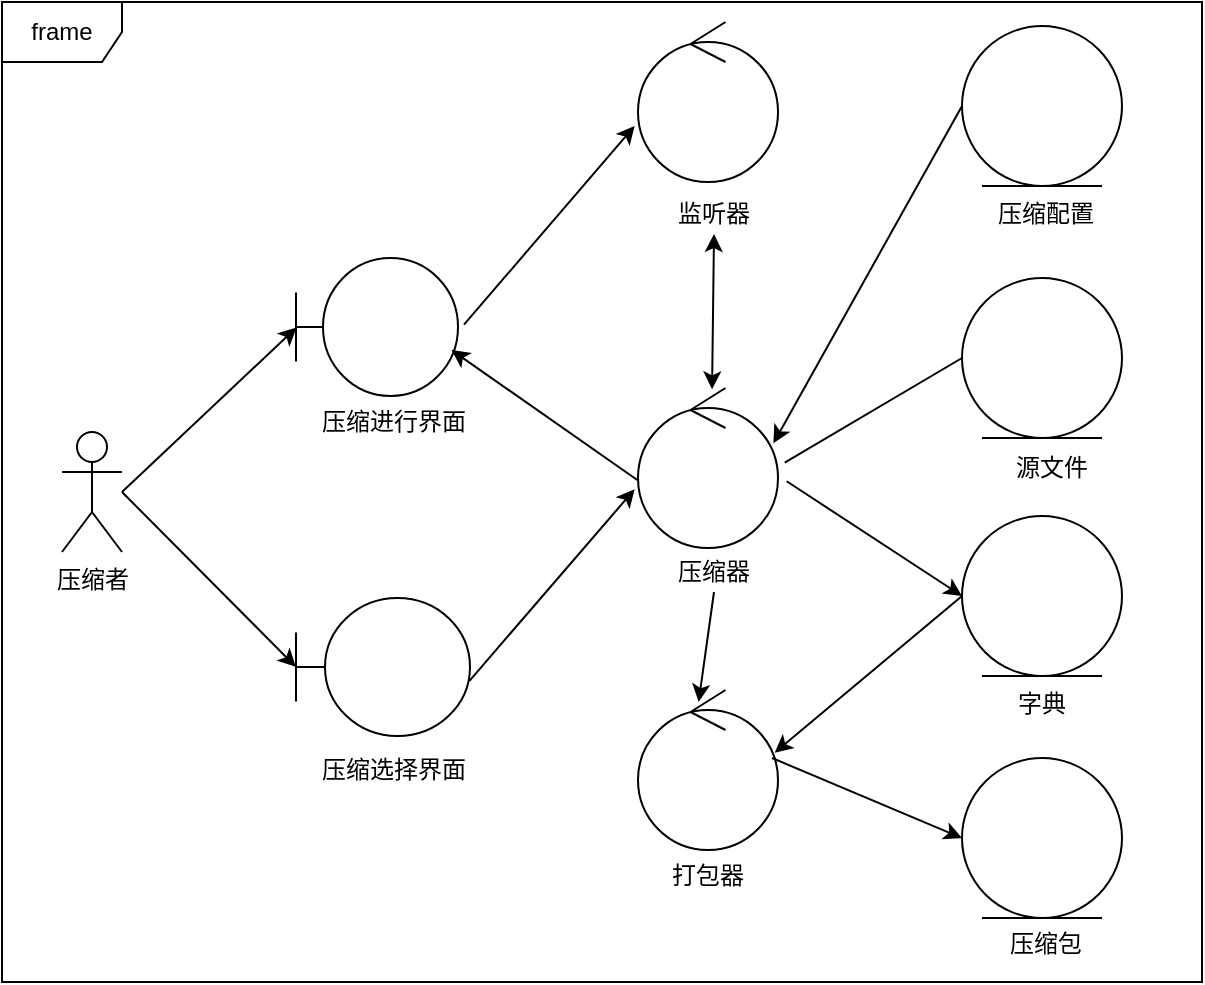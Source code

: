 <mxfile version="27.0.9" pages="6">
  <diagram name="第 1 页" id="gNMyras92w1Cgoum5GGY">
    <mxGraphModel dx="311" dy="692" grid="0" gridSize="10" guides="1" tooltips="1" connect="1" arrows="1" fold="1" page="1" pageScale="1" pageWidth="827" pageHeight="1169" math="0" shadow="0">
      <root>
        <mxCell id="0" />
        <mxCell id="1" parent="0" />
        <mxCell id="h6Uq3I6q8xnJgRXJ7iII-1" value="压缩者" style="shape=umlActor;verticalLabelPosition=bottom;verticalAlign=top;html=1;outlineConnect=0;" vertex="1" parent="1">
          <mxGeometry x="43" y="382" width="30" height="60" as="geometry" />
        </mxCell>
        <mxCell id="h6Uq3I6q8xnJgRXJ7iII-2" value="" style="shape=umlBoundary;whiteSpace=wrap;html=1;" vertex="1" parent="1">
          <mxGeometry x="160" y="295" width="81" height="69" as="geometry" />
        </mxCell>
        <mxCell id="h6Uq3I6q8xnJgRXJ7iII-3" value="" style="shape=umlBoundary;whiteSpace=wrap;html=1;" vertex="1" parent="1">
          <mxGeometry x="160" y="465" width="87" height="69" as="geometry" />
        </mxCell>
        <mxCell id="h6Uq3I6q8xnJgRXJ7iII-7" value="" style="endArrow=classic;html=1;rounded=0;entryX=0;entryY=0.5;entryDx=0;entryDy=0;entryPerimeter=0;" edge="1" parent="1" target="h6Uq3I6q8xnJgRXJ7iII-3">
          <mxGeometry width="50" height="50" relative="1" as="geometry">
            <mxPoint x="73" y="412" as="sourcePoint" />
            <mxPoint x="223" y="474" as="targetPoint" />
          </mxGeometry>
        </mxCell>
        <mxCell id="h6Uq3I6q8xnJgRXJ7iII-10" value="" style="endArrow=classic;html=1;rounded=0;entryX=0.003;entryY=0.504;entryDx=0;entryDy=0;entryPerimeter=0;" edge="1" parent="1" target="h6Uq3I6q8xnJgRXJ7iII-2">
          <mxGeometry width="50" height="50" relative="1" as="geometry">
            <mxPoint x="73" y="412" as="sourcePoint" />
            <mxPoint x="133" y="362" as="targetPoint" />
          </mxGeometry>
        </mxCell>
        <mxCell id="h6Uq3I6q8xnJgRXJ7iII-11" value="" style="ellipse;shape=umlControl;whiteSpace=wrap;html=1;" vertex="1" parent="1">
          <mxGeometry x="331" y="177" width="70" height="80" as="geometry" />
        </mxCell>
        <mxCell id="h6Uq3I6q8xnJgRXJ7iII-12" value="" style="ellipse;shape=umlControl;whiteSpace=wrap;html=1;" vertex="1" parent="1">
          <mxGeometry x="331" y="360" width="70" height="80" as="geometry" />
        </mxCell>
        <mxCell id="h6Uq3I6q8xnJgRXJ7iII-13" value="" style="ellipse;shape=umlControl;whiteSpace=wrap;html=1;" vertex="1" parent="1">
          <mxGeometry x="331" y="511" width="70" height="80" as="geometry" />
        </mxCell>
        <mxCell id="h6Uq3I6q8xnJgRXJ7iII-14" value="" style="ellipse;shape=umlEntity;whiteSpace=wrap;html=1;" vertex="1" parent="1">
          <mxGeometry x="493" y="179" width="80" height="80" as="geometry" />
        </mxCell>
        <mxCell id="h6Uq3I6q8xnJgRXJ7iII-15" value="" style="ellipse;shape=umlEntity;whiteSpace=wrap;html=1;" vertex="1" parent="1">
          <mxGeometry x="493" y="305" width="80" height="80" as="geometry" />
        </mxCell>
        <mxCell id="h6Uq3I6q8xnJgRXJ7iII-16" value="" style="ellipse;shape=umlEntity;whiteSpace=wrap;html=1;" vertex="1" parent="1">
          <mxGeometry x="493" y="424" width="80" height="80" as="geometry" />
        </mxCell>
        <mxCell id="h6Uq3I6q8xnJgRXJ7iII-17" value="" style="ellipse;shape=umlEntity;whiteSpace=wrap;html=1;" vertex="1" parent="1">
          <mxGeometry x="493" y="545" width="80" height="80" as="geometry" />
        </mxCell>
        <mxCell id="h6Uq3I6q8xnJgRXJ7iII-18" value="" style="endArrow=classic;html=1;rounded=0;exitX=1.037;exitY=0.483;exitDx=0;exitDy=0;exitPerimeter=0;entryX=-0.024;entryY=0.65;entryDx=0;entryDy=0;entryPerimeter=0;" edge="1" parent="1" source="h6Uq3I6q8xnJgRXJ7iII-2" target="h6Uq3I6q8xnJgRXJ7iII-11">
          <mxGeometry width="50" height="50" relative="1" as="geometry">
            <mxPoint x="263" y="352" as="sourcePoint" />
            <mxPoint x="323" y="302" as="targetPoint" />
          </mxGeometry>
        </mxCell>
        <mxCell id="h6Uq3I6q8xnJgRXJ7iII-19" value="" style="endArrow=classic;html=1;rounded=0;exitX=-0.005;exitY=0.575;exitDx=0;exitDy=0;exitPerimeter=0;entryX=0.96;entryY=0.667;entryDx=0;entryDy=0;entryPerimeter=0;" edge="1" parent="1" source="h6Uq3I6q8xnJgRXJ7iII-12" target="h6Uq3I6q8xnJgRXJ7iII-2">
          <mxGeometry width="50" height="50" relative="1" as="geometry">
            <mxPoint x="233" y="432" as="sourcePoint" />
            <mxPoint x="248" y="319" as="targetPoint" />
          </mxGeometry>
        </mxCell>
        <mxCell id="h6Uq3I6q8xnJgRXJ7iII-20" value="" style="endArrow=classic;html=1;rounded=0;entryX=-0.024;entryY=0.633;entryDx=0;entryDy=0;entryPerimeter=0;exitX=0.997;exitY=0.6;exitDx=0;exitDy=0;exitPerimeter=0;" edge="1" parent="1" source="h6Uq3I6q8xnJgRXJ7iII-3" target="h6Uq3I6q8xnJgRXJ7iII-12">
          <mxGeometry width="50" height="50" relative="1" as="geometry">
            <mxPoint x="233" y="512" as="sourcePoint" />
            <mxPoint x="283" y="462" as="targetPoint" />
          </mxGeometry>
        </mxCell>
        <mxCell id="h6Uq3I6q8xnJgRXJ7iII-21" value="" style="endArrow=classic;html=1;rounded=0;exitX=0.5;exitY=1;exitDx=0;exitDy=0;entryX=0.433;entryY=0.075;entryDx=0;entryDy=0;entryPerimeter=0;" edge="1" parent="1" source="h6Uq3I6q8xnJgRXJ7iII-44" target="h6Uq3I6q8xnJgRXJ7iII-13">
          <mxGeometry width="50" height="50" relative="1" as="geometry">
            <mxPoint x="293" y="512" as="sourcePoint" />
            <mxPoint x="368" y="492" as="targetPoint" />
          </mxGeometry>
        </mxCell>
        <mxCell id="h6Uq3I6q8xnJgRXJ7iII-22" value="" style="endArrow=classic;startArrow=classic;html=1;rounded=0;entryX=0.5;entryY=1;entryDx=0;entryDy=0;exitX=0.529;exitY=0.008;exitDx=0;exitDy=0;exitPerimeter=0;" edge="1" parent="1" source="h6Uq3I6q8xnJgRXJ7iII-12" target="h6Uq3I6q8xnJgRXJ7iII-45">
          <mxGeometry width="50" height="50" relative="1" as="geometry">
            <mxPoint x="313" y="392" as="sourcePoint" />
            <mxPoint x="363" y="342" as="targetPoint" />
          </mxGeometry>
        </mxCell>
        <mxCell id="h6Uq3I6q8xnJgRXJ7iII-23" value="" style="endArrow=classic;html=1;rounded=0;exitX=0;exitY=0.5;exitDx=0;exitDy=0;entryX=0.967;entryY=0.346;entryDx=0;entryDy=0;entryPerimeter=0;" edge="1" parent="1" source="h6Uq3I6q8xnJgRXJ7iII-14" target="h6Uq3I6q8xnJgRXJ7iII-12">
          <mxGeometry width="50" height="50" relative="1" as="geometry">
            <mxPoint x="333" y="512" as="sourcePoint" />
            <mxPoint x="383" y="462" as="targetPoint" />
          </mxGeometry>
        </mxCell>
        <mxCell id="h6Uq3I6q8xnJgRXJ7iII-24" value="" style="endArrow=classic;html=1;rounded=0;exitX=1.062;exitY=0.583;exitDx=0;exitDy=0;exitPerimeter=0;entryX=0;entryY=0.5;entryDx=0;entryDy=0;" edge="1" parent="1" source="h6Uq3I6q8xnJgRXJ7iII-12" target="h6Uq3I6q8xnJgRXJ7iII-16">
          <mxGeometry width="50" height="50" relative="1" as="geometry">
            <mxPoint x="333" y="512" as="sourcePoint" />
            <mxPoint x="383" y="462" as="targetPoint" />
          </mxGeometry>
        </mxCell>
        <mxCell id="h6Uq3I6q8xnJgRXJ7iII-25" value="" style="endArrow=classic;html=1;rounded=0;exitX=0;exitY=0.5;exitDx=0;exitDy=0;entryX=0.976;entryY=0.392;entryDx=0;entryDy=0;entryPerimeter=0;" edge="1" parent="1" source="h6Uq3I6q8xnJgRXJ7iII-16" target="h6Uq3I6q8xnJgRXJ7iII-13">
          <mxGeometry width="50" height="50" relative="1" as="geometry">
            <mxPoint x="333" y="512" as="sourcePoint" />
            <mxPoint x="383" y="462" as="targetPoint" />
          </mxGeometry>
        </mxCell>
        <mxCell id="h6Uq3I6q8xnJgRXJ7iII-26" value="" style="endArrow=classic;html=1;rounded=0;exitX=0.957;exitY=0.425;exitDx=0;exitDy=0;exitPerimeter=0;entryX=0;entryY=0.5;entryDx=0;entryDy=0;" edge="1" parent="1" source="h6Uq3I6q8xnJgRXJ7iII-13" target="h6Uq3I6q8xnJgRXJ7iII-17">
          <mxGeometry width="50" height="50" relative="1" as="geometry">
            <mxPoint x="333" y="512" as="sourcePoint" />
            <mxPoint x="383" y="462" as="targetPoint" />
          </mxGeometry>
        </mxCell>
        <mxCell id="h6Uq3I6q8xnJgRXJ7iII-27" value="" style="endArrow=none;html=1;rounded=0;entryX=0;entryY=0.5;entryDx=0;entryDy=0;exitX=1.048;exitY=0.467;exitDx=0;exitDy=0;exitPerimeter=0;" edge="1" parent="1" source="h6Uq3I6q8xnJgRXJ7iII-12" target="h6Uq3I6q8xnJgRXJ7iII-15">
          <mxGeometry width="50" height="50" relative="1" as="geometry">
            <mxPoint x="397" y="391" as="sourcePoint" />
            <mxPoint x="383" y="462" as="targetPoint" />
          </mxGeometry>
        </mxCell>
        <mxCell id="h6Uq3I6q8xnJgRXJ7iII-29" value="frame" style="shape=umlFrame;whiteSpace=wrap;html=1;pointerEvents=0;" vertex="1" parent="1">
          <mxGeometry x="13" y="167" width="600" height="490" as="geometry" />
        </mxCell>
        <mxCell id="h6Uq3I6q8xnJgRXJ7iII-31" value="压缩进行界面" style="text;html=1;align=center;verticalAlign=middle;whiteSpace=wrap;rounded=0;" vertex="1" parent="1">
          <mxGeometry x="167" y="367" width="84" height="20" as="geometry" />
        </mxCell>
        <mxCell id="h6Uq3I6q8xnJgRXJ7iII-32" value="压缩包" style="text;html=1;align=center;verticalAlign=middle;whiteSpace=wrap;rounded=0;" vertex="1" parent="1">
          <mxGeometry x="493" y="628" width="84" height="20" as="geometry" />
        </mxCell>
        <mxCell id="h6Uq3I6q8xnJgRXJ7iII-33" value="打包器" style="text;html=1;align=center;verticalAlign=middle;whiteSpace=wrap;rounded=0;" vertex="1" parent="1">
          <mxGeometry x="324" y="594" width="84" height="20" as="geometry" />
        </mxCell>
        <mxCell id="h6Uq3I6q8xnJgRXJ7iII-34" value="压缩选择界面" style="text;html=1;align=center;verticalAlign=middle;whiteSpace=wrap;rounded=0;" vertex="1" parent="1">
          <mxGeometry x="167" y="541" width="84" height="20" as="geometry" />
        </mxCell>
        <mxCell id="h6Uq3I6q8xnJgRXJ7iII-39" value="压缩配置" style="text;html=1;align=center;verticalAlign=middle;whiteSpace=wrap;rounded=0;" vertex="1" parent="1">
          <mxGeometry x="493" y="263" width="84" height="20" as="geometry" />
        </mxCell>
        <mxCell id="h6Uq3I6q8xnJgRXJ7iII-40" value="源文件" style="text;html=1;align=center;verticalAlign=middle;whiteSpace=wrap;rounded=0;" vertex="1" parent="1">
          <mxGeometry x="496" y="390" width="84" height="20" as="geometry" />
        </mxCell>
        <mxCell id="h6Uq3I6q8xnJgRXJ7iII-41" value="字典" style="text;html=1;align=center;verticalAlign=middle;whiteSpace=wrap;rounded=0;" vertex="1" parent="1">
          <mxGeometry x="491" y="508" width="84" height="20" as="geometry" />
        </mxCell>
        <mxCell id="h6Uq3I6q8xnJgRXJ7iII-44" value="压缩器" style="text;html=1;align=center;verticalAlign=middle;whiteSpace=wrap;rounded=0;" vertex="1" parent="1">
          <mxGeometry x="327" y="442" width="84" height="20" as="geometry" />
        </mxCell>
        <mxCell id="h6Uq3I6q8xnJgRXJ7iII-45" value="监听器" style="text;html=1;align=center;verticalAlign=middle;whiteSpace=wrap;rounded=0;" vertex="1" parent="1">
          <mxGeometry x="327" y="263" width="84" height="20" as="geometry" />
        </mxCell>
      </root>
    </mxGraphModel>
  </diagram>
  <diagram id="VgDEBpYPeeDR7pUzJLNw" name="第 2 页">
    <mxGraphModel dx="887" dy="989" grid="0" gridSize="10" guides="1" tooltips="1" connect="1" arrows="1" fold="1" page="1" pageScale="1" pageWidth="827" pageHeight="1169" math="0" shadow="0">
      <root>
        <mxCell id="0" />
        <mxCell id="1" parent="0" />
        <mxCell id="HNhk1EtyoWlDkvR64V1A-10" value="" style="edgeStyle=none;rounded=0;orthogonalLoop=1;jettySize=auto;html=1;exitX=0.965;exitY=0.518;exitDx=0;exitDy=0;exitPerimeter=0;" edge="1" parent="1" source="HNhk1EtyoWlDkvR64V1A-27" target="HNhk1EtyoWlDkvR64V1A-9">
          <mxGeometry relative="1" as="geometry" />
        </mxCell>
        <mxCell id="HNhk1EtyoWlDkvR64V1A-4" value="HIS医生工作站" style="shape=umlActor;verticalLabelPosition=bottom;verticalAlign=top;html=1;" vertex="1" parent="1">
          <mxGeometry x="40" y="141" width="32" height="66" as="geometry" />
        </mxCell>
        <mxCell id="HNhk1EtyoWlDkvR64V1A-8" style="edgeStyle=none;rounded=0;orthogonalLoop=1;jettySize=auto;html=1;" edge="1" parent="1" source="HNhk1EtyoWlDkvR64V1A-4" target="HNhk1EtyoWlDkvR64V1A-27">
          <mxGeometry relative="1" as="geometry" />
        </mxCell>
        <mxCell id="HNhk1EtyoWlDkvR64V1A-16" style="edgeStyle=none;rounded=0;orthogonalLoop=1;jettySize=auto;html=1;" edge="1" parent="1" source="HNhk1EtyoWlDkvR64V1A-9" target="HNhk1EtyoWlDkvR64V1A-15">
          <mxGeometry relative="1" as="geometry" />
        </mxCell>
        <mxCell id="HNhk1EtyoWlDkvR64V1A-9" value="" style="ellipse;shape=umlControl;whiteSpace=wrap;html=1;" vertex="1" parent="1">
          <mxGeometry x="335" y="127" width="70" height="80" as="geometry" />
        </mxCell>
        <mxCell id="HNhk1EtyoWlDkvR64V1A-12" value="公开接口" style="text;html=1;align=center;verticalAlign=middle;whiteSpace=wrap;rounded=0;" vertex="1" parent="1">
          <mxGeometry x="171" y="205" width="60" height="30" as="geometry" />
        </mxCell>
        <mxCell id="HNhk1EtyoWlDkvR64V1A-14" value="获得处方" style="text;html=1;align=center;verticalAlign=middle;whiteSpace=wrap;rounded=0;" vertex="1" parent="1">
          <mxGeometry x="340" y="205" width="60" height="30" as="geometry" />
        </mxCell>
        <mxCell id="HNhk1EtyoWlDkvR64V1A-15" value="" style="ellipse;shape=umlEntity;whiteSpace=wrap;html=1;" vertex="1" parent="1">
          <mxGeometry x="488" y="127" width="80" height="80" as="geometry" />
        </mxCell>
        <mxCell id="HNhk1EtyoWlDkvR64V1A-17" value="处方" style="text;html=1;align=center;verticalAlign=middle;whiteSpace=wrap;rounded=0;" vertex="1" parent="1">
          <mxGeometry x="502" y="205" width="60" height="30" as="geometry" />
        </mxCell>
        <mxCell id="HNhk1EtyoWlDkvR64V1A-34" style="edgeStyle=none;rounded=0;orthogonalLoop=1;jettySize=auto;html=1;" edge="1" parent="1" source="HNhk1EtyoWlDkvR64V1A-18" target="HNhk1EtyoWlDkvR64V1A-32">
          <mxGeometry relative="1" as="geometry" />
        </mxCell>
        <mxCell id="HNhk1EtyoWlDkvR64V1A-37" style="edgeStyle=none;rounded=0;orthogonalLoop=1;jettySize=auto;html=1;entryX=0;entryY=0;entryDx=0;entryDy=0;" edge="1" parent="1" source="HNhk1EtyoWlDkvR64V1A-18" target="HNhk1EtyoWlDkvR64V1A-36">
          <mxGeometry relative="1" as="geometry" />
        </mxCell>
        <mxCell id="HNhk1EtyoWlDkvR64V1A-38" style="edgeStyle=none;rounded=0;orthogonalLoop=1;jettySize=auto;html=1;" edge="1" parent="1" source="HNhk1EtyoWlDkvR64V1A-18" target="HNhk1EtyoWlDkvR64V1A-33">
          <mxGeometry relative="1" as="geometry" />
        </mxCell>
        <mxCell id="HNhk1EtyoWlDkvR64V1A-18" value="" style="ellipse;shape=umlControl;whiteSpace=wrap;html=1;" vertex="1" parent="1">
          <mxGeometry x="414" y="252" width="70" height="80" as="geometry" />
        </mxCell>
        <mxCell id="HNhk1EtyoWlDkvR64V1A-19" style="edgeStyle=none;rounded=0;orthogonalLoop=1;jettySize=auto;html=1;" edge="1" parent="1" source="HNhk1EtyoWlDkvR64V1A-14" target="HNhk1EtyoWlDkvR64V1A-18">
          <mxGeometry relative="1" as="geometry">
            <mxPoint x="366" y="285" as="targetPoint" />
          </mxGeometry>
        </mxCell>
        <mxCell id="HNhk1EtyoWlDkvR64V1A-20" style="edgeStyle=none;rounded=0;orthogonalLoop=1;jettySize=auto;html=1;" edge="1" parent="1" source="HNhk1EtyoWlDkvR64V1A-15" target="HNhk1EtyoWlDkvR64V1A-18">
          <mxGeometry relative="1" as="geometry">
            <mxPoint x="512" y="268" as="targetPoint" />
          </mxGeometry>
        </mxCell>
        <mxCell id="HNhk1EtyoWlDkvR64V1A-21" value="检查" style="text;html=1;align=center;verticalAlign=middle;whiteSpace=wrap;rounded=0;" vertex="1" parent="1">
          <mxGeometry x="419" y="334" width="60" height="30" as="geometry" />
        </mxCell>
        <mxCell id="HNhk1EtyoWlDkvR64V1A-22" value="" style="ellipse;shape=umlEntity;whiteSpace=wrap;html=1;" vertex="1" parent="1">
          <mxGeometry x="554" y="263" width="71" height="69" as="geometry" />
        </mxCell>
        <mxCell id="HNhk1EtyoWlDkvR64V1A-23" style="edgeStyle=none;rounded=0;orthogonalLoop=1;jettySize=auto;html=1;entryX=1.052;entryY=0.579;entryDx=0;entryDy=0;entryPerimeter=0;" edge="1" parent="1" source="HNhk1EtyoWlDkvR64V1A-22" target="HNhk1EtyoWlDkvR64V1A-18">
          <mxGeometry relative="1" as="geometry" />
        </mxCell>
        <mxCell id="HNhk1EtyoWlDkvR64V1A-24" value="规则" style="text;html=1;align=center;verticalAlign=middle;whiteSpace=wrap;rounded=0;" vertex="1" parent="1">
          <mxGeometry x="559.5" y="334" width="60" height="30" as="geometry" />
        </mxCell>
        <mxCell id="HNhk1EtyoWlDkvR64V1A-25" value="HIS医生工作站" style="shape=umlActor;verticalLabelPosition=bottom;verticalAlign=top;html=1;" vertex="1" parent="1">
          <mxGeometry x="40" y="392" width="30" height="60" as="geometry" />
        </mxCell>
        <mxCell id="HNhk1EtyoWlDkvR64V1A-26" value="HIS医生工作站" style="shape=umlActor;verticalLabelPosition=bottom;verticalAlign=top;html=1;" vertex="1" parent="1">
          <mxGeometry x="40" y="584" width="30" height="60" as="geometry" />
        </mxCell>
        <mxCell id="HNhk1EtyoWlDkvR64V1A-27" value="" style="shape=umlBoundary;whiteSpace=wrap;html=1;" vertex="1" parent="1">
          <mxGeometry x="157" y="135" width="88" height="72" as="geometry" />
        </mxCell>
        <mxCell id="HNhk1EtyoWlDkvR64V1A-28" value="" style="shape=umlBoundary;whiteSpace=wrap;html=1;" vertex="1" parent="1">
          <mxGeometry x="157" y="572" width="88" height="72" as="geometry" />
        </mxCell>
        <mxCell id="HNhk1EtyoWlDkvR64V1A-29" value="" style="shape=umlBoundary;whiteSpace=wrap;html=1;" vertex="1" parent="1">
          <mxGeometry x="157" y="380" width="88" height="72" as="geometry" />
        </mxCell>
        <mxCell id="HNhk1EtyoWlDkvR64V1A-40" style="edgeStyle=none;rounded=0;orthogonalLoop=1;jettySize=auto;html=1;" edge="1" parent="1" source="HNhk1EtyoWlDkvR64V1A-32" target="HNhk1EtyoWlDkvR64V1A-29">
          <mxGeometry relative="1" as="geometry" />
        </mxCell>
        <mxCell id="HNhk1EtyoWlDkvR64V1A-32" value="" style="ellipse;shape=umlControl;whiteSpace=wrap;html=1;" vertex="1" parent="1">
          <mxGeometry x="335" y="372" width="70" height="80" as="geometry" />
        </mxCell>
        <mxCell id="HNhk1EtyoWlDkvR64V1A-42" style="edgeStyle=none;rounded=0;orthogonalLoop=1;jettySize=auto;html=1;" edge="1" parent="1" source="HNhk1EtyoWlDkvR64V1A-33" target="HNhk1EtyoWlDkvR64V1A-28">
          <mxGeometry relative="1" as="geometry" />
        </mxCell>
        <mxCell id="HNhk1EtyoWlDkvR64V1A-33" value="" style="ellipse;shape=umlControl;whiteSpace=wrap;html=1;" vertex="1" parent="1">
          <mxGeometry x="330" y="564" width="70" height="80" as="geometry" />
        </mxCell>
        <mxCell id="HNhk1EtyoWlDkvR64V1A-36" value="" style="ellipse;shape=umlEntity;whiteSpace=wrap;html=1;" vertex="1" parent="1">
          <mxGeometry x="554" y="383" width="71" height="69" as="geometry" />
        </mxCell>
        <mxCell id="HNhk1EtyoWlDkvR64V1A-39" style="edgeStyle=none;rounded=0;orthogonalLoop=1;jettySize=auto;html=1;entryX=1.006;entryY=0.569;entryDx=0;entryDy=0;entryPerimeter=0;" edge="1" parent="1" source="HNhk1EtyoWlDkvR64V1A-36" target="HNhk1EtyoWlDkvR64V1A-32">
          <mxGeometry relative="1" as="geometry" />
        </mxCell>
        <mxCell id="HNhk1EtyoWlDkvR64V1A-41" style="edgeStyle=none;rounded=0;orthogonalLoop=1;jettySize=auto;html=1;entryX=1;entryY=0.333;entryDx=0;entryDy=0;entryPerimeter=0;" edge="1" parent="1" source="HNhk1EtyoWlDkvR64V1A-29" target="HNhk1EtyoWlDkvR64V1A-25">
          <mxGeometry relative="1" as="geometry" />
        </mxCell>
        <mxCell id="HNhk1EtyoWlDkvR64V1A-43" style="edgeStyle=none;rounded=0;orthogonalLoop=1;jettySize=auto;html=1;entryX=1;entryY=0.333;entryDx=0;entryDy=0;entryPerimeter=0;" edge="1" parent="1" source="HNhk1EtyoWlDkvR64V1A-28" target="HNhk1EtyoWlDkvR64V1A-26">
          <mxGeometry relative="1" as="geometry" />
        </mxCell>
        <mxCell id="HNhk1EtyoWlDkvR64V1A-44" value="结果" style="text;html=1;align=center;verticalAlign=middle;whiteSpace=wrap;rounded=0;" vertex="1" parent="1">
          <mxGeometry x="559.5" y="452" width="60" height="30" as="geometry" />
        </mxCell>
        <mxCell id="HNhk1EtyoWlDkvR64V1A-45" value="显示结果" style="text;html=1;align=center;verticalAlign=middle;whiteSpace=wrap;rounded=0;" vertex="1" parent="1">
          <mxGeometry x="340" y="452" width="60" height="30" as="geometry" />
        </mxCell>
        <mxCell id="HNhk1EtyoWlDkvR64V1A-46" value="结果界面" style="text;html=1;align=center;verticalAlign=middle;whiteSpace=wrap;rounded=0;" vertex="1" parent="1">
          <mxGeometry x="181" y="454" width="60" height="30" as="geometry" />
        </mxCell>
        <mxCell id="HNhk1EtyoWlDkvR64V1A-47" value="记录违规用药" style="text;html=1;align=center;verticalAlign=middle;whiteSpace=wrap;rounded=0;" vertex="1" parent="1">
          <mxGeometry x="322.5" y="644" width="85" height="19.5" as="geometry" />
        </mxCell>
        <mxCell id="HNhk1EtyoWlDkvR64V1A-48" value="考试系统Access" style="text;html=1;align=center;verticalAlign=middle;whiteSpace=wrap;rounded=0;" vertex="1" parent="1">
          <mxGeometry x="164.5" y="644" width="93" height="27" as="geometry" />
        </mxCell>
        <mxCell id="HNhk1EtyoWlDkvR64V1A-49" value="frame" style="shape=umlFrame;whiteSpace=wrap;html=1;pointerEvents=0;" vertex="1" parent="1">
          <mxGeometry y="45" width="845" height="663" as="geometry" />
        </mxCell>
      </root>
    </mxGraphModel>
  </diagram>
  <diagram id="06hQINRbxMThACi3TqIZ" name="第 3 页">
    <mxGraphModel dx="1738" dy="824" grid="0" gridSize="10" guides="1" tooltips="1" connect="1" arrows="1" fold="1" page="1" pageScale="1" pageWidth="827" pageHeight="1169" math="0" shadow="0">
      <root>
        <mxCell id="0" />
        <mxCell id="1" parent="0" />
        <mxCell id="Xwbkvn60TEe5b5JAbdBo-5" style="edgeStyle=none;rounded=0;orthogonalLoop=1;jettySize=auto;html=1;entryX=0;entryY=0.5;entryDx=0;entryDy=0;" edge="1" parent="1" source="Xwbkvn60TEe5b5JAbdBo-1" target="Xwbkvn60TEe5b5JAbdBo-2">
          <mxGeometry relative="1" as="geometry" />
        </mxCell>
        <mxCell id="Xwbkvn60TEe5b5JAbdBo-6" style="edgeStyle=none;rounded=0;orthogonalLoop=1;jettySize=auto;html=1;entryX=0;entryY=0.5;entryDx=0;entryDy=0;" edge="1" parent="1" source="Xwbkvn60TEe5b5JAbdBo-1" target="Xwbkvn60TEe5b5JAbdBo-3">
          <mxGeometry relative="1" as="geometry" />
        </mxCell>
        <mxCell id="Xwbkvn60TEe5b5JAbdBo-7" style="edgeStyle=none;rounded=0;orthogonalLoop=1;jettySize=auto;html=1;entryX=0;entryY=0.5;entryDx=0;entryDy=0;" edge="1" parent="1" source="Xwbkvn60TEe5b5JAbdBo-1" target="Xwbkvn60TEe5b5JAbdBo-4">
          <mxGeometry relative="1" as="geometry" />
        </mxCell>
        <mxCell id="Xwbkvn60TEe5b5JAbdBo-15" style="edgeStyle=none;rounded=0;orthogonalLoop=1;jettySize=auto;html=1;entryX=0;entryY=0.5;entryDx=0;entryDy=0;" edge="1" parent="1" source="Xwbkvn60TEe5b5JAbdBo-1" target="Xwbkvn60TEe5b5JAbdBo-9">
          <mxGeometry relative="1" as="geometry" />
        </mxCell>
        <mxCell id="Xwbkvn60TEe5b5JAbdBo-1" value="前台服务员" style="shape=umlActor;verticalLabelPosition=bottom;verticalAlign=top;html=1;" vertex="1" parent="1">
          <mxGeometry x="54" y="162" width="30" height="60" as="geometry" />
        </mxCell>
        <mxCell id="Xwbkvn60TEe5b5JAbdBo-2" value="办理申请手续" style="ellipse;whiteSpace=wrap;html=1;" vertex="1" parent="1">
          <mxGeometry x="152" y="81" width="106" height="52" as="geometry" />
        </mxCell>
        <mxCell id="Xwbkvn60TEe5b5JAbdBo-3" value="管理参加人" style="ellipse;whiteSpace=wrap;html=1;" vertex="1" parent="1">
          <mxGeometry x="155" y="166" width="106" height="52" as="geometry" />
        </mxCell>
        <mxCell id="Xwbkvn60TEe5b5JAbdBo-4" value="完成支付" style="ellipse;whiteSpace=wrap;html=1;" vertex="1" parent="1">
          <mxGeometry x="160" y="251" width="106" height="52" as="geometry" />
        </mxCell>
        <mxCell id="Xwbkvn60TEe5b5JAbdBo-8" value="打印旅游确认书和余额交款单" style="ellipse;whiteSpace=wrap;html=1;" vertex="1" parent="1">
          <mxGeometry x="303" y="116" width="106" height="52" as="geometry" />
        </mxCell>
        <mxCell id="Xwbkvn60TEe5b5JAbdBo-9" value="登录" style="ellipse;whiteSpace=wrap;html=1;" vertex="1" parent="1">
          <mxGeometry x="305" y="210" width="106" height="52" as="geometry" />
        </mxCell>
        <mxCell id="Xwbkvn60TEe5b5JAbdBo-13" style="edgeStyle=none;rounded=0;orthogonalLoop=1;jettySize=auto;html=1;entryX=1;entryY=0.5;entryDx=0;entryDy=0;" edge="1" parent="1" source="Xwbkvn60TEe5b5JAbdBo-10" target="Xwbkvn60TEe5b5JAbdBo-8">
          <mxGeometry relative="1" as="geometry" />
        </mxCell>
        <mxCell id="Xwbkvn60TEe5b5JAbdBo-14" style="edgeStyle=none;rounded=0;orthogonalLoop=1;jettySize=auto;html=1;entryX=1;entryY=0.5;entryDx=0;entryDy=0;" edge="1" parent="1" source="Xwbkvn60TEe5b5JAbdBo-10" target="Xwbkvn60TEe5b5JAbdBo-9">
          <mxGeometry relative="1" as="geometry" />
        </mxCell>
        <mxCell id="Xwbkvn60TEe5b5JAbdBo-10" value="收款员工" style="shape=umlActor;verticalLabelPosition=bottom;verticalAlign=top;html=1;" vertex="1" parent="1">
          <mxGeometry x="463" y="153" width="30" height="60" as="geometry" />
        </mxCell>
        <mxCell id="Xwbkvn60TEe5b5JAbdBo-19" style="edgeStyle=none;rounded=0;orthogonalLoop=1;jettySize=auto;html=1;" edge="1" parent="1" source="Xwbkvn60TEe5b5JAbdBo-16" target="Xwbkvn60TEe5b5JAbdBo-17">
          <mxGeometry relative="1" as="geometry" />
        </mxCell>
        <mxCell id="Xwbkvn60TEe5b5JAbdBo-16" value="时间" style="shape=umlActor;verticalLabelPosition=bottom;verticalAlign=top;html=1;" vertex="1" parent="1">
          <mxGeometry x="54" y="397" width="30" height="60" as="geometry" />
        </mxCell>
        <mxCell id="Xwbkvn60TEe5b5JAbdBo-20" style="edgeStyle=none;rounded=0;orthogonalLoop=1;jettySize=auto;html=1;" edge="1" parent="1" source="Xwbkvn60TEe5b5JAbdBo-17" target="Xwbkvn60TEe5b5JAbdBo-18">
          <mxGeometry relative="1" as="geometry" />
        </mxCell>
        <mxCell id="Xwbkvn60TEe5b5JAbdBo-17" value="导出财务信息" style="ellipse;whiteSpace=wrap;html=1;" vertex="1" parent="1">
          <mxGeometry x="234" y="401" width="106" height="52" as="geometry" />
        </mxCell>
        <mxCell id="Xwbkvn60TEe5b5JAbdBo-18" value="财务系统" style="shape=umlActor;verticalLabelPosition=bottom;verticalAlign=top;html=1;" vertex="1" parent="1">
          <mxGeometry x="463" y="397" width="30" height="60" as="geometry" />
        </mxCell>
        <mxCell id="Xwbkvn60TEe5b5JAbdBo-21" value="Entity Object" style="ellipse;shape=umlEntity;whiteSpace=wrap;html=1;" vertex="1" parent="1">
          <mxGeometry x="563" y="92" width="63" height="63" as="geometry" />
        </mxCell>
        <mxCell id="Xwbkvn60TEe5b5JAbdBo-22" value="Entity Object" style="ellipse;shape=umlEntity;whiteSpace=wrap;html=1;" vertex="1" parent="1">
          <mxGeometry x="786" y="199" width="63" height="63" as="geometry" />
        </mxCell>
        <mxCell id="Xwbkvn60TEe5b5JAbdBo-23" value="Entity Object" style="ellipse;shape=umlEntity;whiteSpace=wrap;html=1;" vertex="1" parent="1">
          <mxGeometry x="683" y="199" width="63" height="63" as="geometry" />
        </mxCell>
        <mxCell id="Xwbkvn60TEe5b5JAbdBo-24" value="Entity Object" style="ellipse;shape=umlEntity;whiteSpace=wrap;html=1;" vertex="1" parent="1">
          <mxGeometry x="570" y="204.5" width="63" height="63" as="geometry" />
        </mxCell>
        <mxCell id="Xwbkvn60TEe5b5JAbdBo-25" value="Entity Object" style="ellipse;shape=umlEntity;whiteSpace=wrap;html=1;" vertex="1" parent="1">
          <mxGeometry x="786" y="92" width="63" height="63" as="geometry" />
        </mxCell>
        <mxCell id="Xwbkvn60TEe5b5JAbdBo-26" value="Entity Object" style="ellipse;shape=umlEntity;whiteSpace=wrap;html=1;" vertex="1" parent="1">
          <mxGeometry x="677" y="90" width="63" height="63" as="geometry" />
        </mxCell>
        <mxCell id="Xwbkvn60TEe5b5JAbdBo-27" value="路线" style="text;html=1;align=center;verticalAlign=middle;whiteSpace=wrap;rounded=0;" vertex="1" parent="1">
          <mxGeometry x="564.5" y="151" width="60" height="30" as="geometry" />
        </mxCell>
        <mxCell id="Xwbkvn60TEe5b5JAbdBo-28" value="支付明细" style="text;html=1;align=center;verticalAlign=middle;whiteSpace=wrap;rounded=0;" vertex="1" parent="1">
          <mxGeometry x="573" y="262" width="60" height="30" as="geometry" />
        </mxCell>
        <mxCell id="Xwbkvn60TEe5b5JAbdBo-29" value="申请" style="text;html=1;align=center;verticalAlign=middle;whiteSpace=wrap;rounded=0;" vertex="1" parent="1">
          <mxGeometry x="789" y="151" width="60" height="30" as="geometry" />
        </mxCell>
        <mxCell id="Xwbkvn60TEe5b5JAbdBo-30" value="旅游团" style="text;html=1;align=center;verticalAlign=middle;whiteSpace=wrap;rounded=0;" vertex="1" parent="1">
          <mxGeometry x="678.5" y="151" width="60" height="30" as="geometry" />
        </mxCell>
        <mxCell id="Xwbkvn60TEe5b5JAbdBo-31" value="联系人" style="text;html=1;align=center;verticalAlign=middle;whiteSpace=wrap;rounded=0;" vertex="1" parent="1">
          <mxGeometry x="787.5" y="259" width="60" height="30" as="geometry" />
        </mxCell>
        <mxCell id="Xwbkvn60TEe5b5JAbdBo-32" value="参加人" style="text;html=1;align=center;verticalAlign=middle;whiteSpace=wrap;rounded=0;" vertex="1" parent="1">
          <mxGeometry x="688" y="259" width="60" height="30" as="geometry" />
        </mxCell>
        <mxCell id="Xwbkvn60TEe5b5JAbdBo-33" value="" style="shape=umlBoundary;whiteSpace=wrap;html=1;" vertex="1" parent="1">
          <mxGeometry x="563.5" y="351" width="79" height="65" as="geometry" />
        </mxCell>
        <mxCell id="Xwbkvn60TEe5b5JAbdBo-34" value="申请界面类" style="text;html=1;align=center;verticalAlign=middle;whiteSpace=wrap;rounded=0;" vertex="1" parent="1">
          <mxGeometry x="576.75" y="412" width="67.5" height="30" as="geometry" />
        </mxCell>
        <mxCell id="Xwbkvn60TEe5b5JAbdBo-43" value="" style="shape=umlBoundary;whiteSpace=wrap;html=1;" vertex="1" parent="1">
          <mxGeometry x="669" y="351" width="79" height="65" as="geometry" />
        </mxCell>
        <mxCell id="Xwbkvn60TEe5b5JAbdBo-44" value="增加参加人界面类" style="text;html=1;align=center;verticalAlign=middle;whiteSpace=wrap;rounded=0;" vertex="1" parent="1">
          <mxGeometry x="669" y="412" width="101" height="25" as="geometry" />
        </mxCell>
        <mxCell id="Xwbkvn60TEe5b5JAbdBo-45" value="" style="shape=umlBoundary;whiteSpace=wrap;html=1;" vertex="1" parent="1">
          <mxGeometry x="776" y="351" width="79" height="65" as="geometry" />
        </mxCell>
        <mxCell id="Xwbkvn60TEe5b5JAbdBo-46" value="完成支付界面类" style="text;html=1;align=center;verticalAlign=middle;whiteSpace=wrap;rounded=0;" vertex="1" parent="1">
          <mxGeometry x="779" y="413" width="91" height="29" as="geometry" />
        </mxCell>
        <mxCell id="Xwbkvn60TEe5b5JAbdBo-47" value="" style="shape=umlBoundary;whiteSpace=wrap;html=1;" vertex="1" parent="1">
          <mxGeometry x="564.5" y="449" width="79" height="65" as="geometry" />
        </mxCell>
        <mxCell id="Xwbkvn60TEe5b5JAbdBo-48" value="登录界面类" style="text;html=1;align=center;verticalAlign=middle;whiteSpace=wrap;rounded=0;" vertex="1" parent="1">
          <mxGeometry x="573.25" y="511" width="74.5" height="27" as="geometry" />
        </mxCell>
        <mxCell id="Xwbkvn60TEe5b5JAbdBo-49" value="" style="shape=umlBoundary;whiteSpace=wrap;html=1;" vertex="1" parent="1">
          <mxGeometry x="666" y="444" width="79" height="65" as="geometry" />
        </mxCell>
        <mxCell id="Xwbkvn60TEe5b5JAbdBo-50" value="发确认书界面类" style="text;html=1;align=center;verticalAlign=middle;whiteSpace=wrap;rounded=0;" vertex="1" parent="1">
          <mxGeometry x="674.5" y="507" width="87" height="30" as="geometry" />
        </mxCell>
        <mxCell id="Xwbkvn60TEe5b5JAbdBo-51" value="" style="shape=umlBoundary;whiteSpace=wrap;html=1;" vertex="1" parent="1">
          <mxGeometry x="773" y="442" width="79" height="65" as="geometry" />
        </mxCell>
        <mxCell id="Xwbkvn60TEe5b5JAbdBo-52" value="导出财务信息界面类" style="text;html=1;align=center;verticalAlign=middle;whiteSpace=wrap;rounded=0;" vertex="1" parent="1">
          <mxGeometry x="768" y="507" width="113" height="33" as="geometry" />
        </mxCell>
        <mxCell id="Xwbkvn60TEe5b5JAbdBo-53" value="" style="shape=umlBoundary;whiteSpace=wrap;html=1;" vertex="1" parent="1">
          <mxGeometry x="564.5" y="545" width="79" height="65" as="geometry" />
        </mxCell>
        <mxCell id="Xwbkvn60TEe5b5JAbdBo-54" value="财务系统接口类" style="text;html=1;align=center;verticalAlign=middle;whiteSpace=wrap;rounded=0;" vertex="1" parent="1">
          <mxGeometry x="580.5" y="606" width="60" height="30" as="geometry" />
        </mxCell>
        <mxCell id="Xwbkvn60TEe5b5JAbdBo-55" value="" style="ellipse;shape=umlControl;whiteSpace=wrap;html=1;" vertex="1" parent="1">
          <mxGeometry x="57" y="573" width="70" height="80" as="geometry" />
        </mxCell>
        <mxCell id="Xwbkvn60TEe5b5JAbdBo-56" value="申请控制类" style="text;html=1;align=center;verticalAlign=middle;whiteSpace=wrap;rounded=0;" vertex="1" parent="1">
          <mxGeometry x="54.5" y="650" width="75" height="24" as="geometry" />
        </mxCell>
        <mxCell id="Xwbkvn60TEe5b5JAbdBo-57" value="" style="ellipse;shape=umlControl;whiteSpace=wrap;html=1;" vertex="1" parent="1">
          <mxGeometry x="173" y="570.5" width="70" height="80" as="geometry" />
        </mxCell>
        <mxCell id="Xwbkvn60TEe5b5JAbdBo-58" value="增加参加人控制类" style="text;html=1;align=center;verticalAlign=middle;whiteSpace=wrap;rounded=0;" vertex="1" parent="1">
          <mxGeometry x="156.25" y="649.5" width="103.5" height="24.5" as="geometry" />
        </mxCell>
        <mxCell id="Xwbkvn60TEe5b5JAbdBo-59" value="" style="ellipse;shape=umlControl;whiteSpace=wrap;html=1;" vertex="1" parent="1">
          <mxGeometry x="284.5" y="570.5" width="70" height="80" as="geometry" />
        </mxCell>
        <mxCell id="Xwbkvn60TEe5b5JAbdBo-60" value="完成支付控制类" style="text;html=1;align=center;verticalAlign=middle;whiteSpace=wrap;rounded=0;" vertex="1" parent="1">
          <mxGeometry x="271.5" y="648" width="96" height="24.5" as="geometry" />
        </mxCell>
        <mxCell id="Xwbkvn60TEe5b5JAbdBo-61" value="" style="ellipse;shape=umlControl;whiteSpace=wrap;html=1;" vertex="1" parent="1">
          <mxGeometry x="57" y="699" width="70" height="80" as="geometry" />
        </mxCell>
        <mxCell id="Xwbkvn60TEe5b5JAbdBo-62" value="发确认书控制类" style="text;html=1;align=center;verticalAlign=middle;whiteSpace=wrap;rounded=0;" vertex="1" parent="1">
          <mxGeometry x="47.25" y="776" width="89.5" height="21" as="geometry" />
        </mxCell>
        <mxCell id="Xwbkvn60TEe5b5JAbdBo-63" value="" style="ellipse;shape=umlControl;whiteSpace=wrap;html=1;" vertex="1" parent="1">
          <mxGeometry x="173" y="696" width="70" height="80" as="geometry" />
        </mxCell>
        <mxCell id="Xwbkvn60TEe5b5JAbdBo-64" value="登陆控制类" style="text;html=1;align=center;verticalAlign=middle;whiteSpace=wrap;rounded=0;" vertex="1" parent="1">
          <mxGeometry x="163.25" y="773" width="89.5" height="21" as="geometry" />
        </mxCell>
        <mxCell id="Xwbkvn60TEe5b5JAbdBo-65" value="" style="ellipse;shape=umlControl;whiteSpace=wrap;html=1;" vertex="1" parent="1">
          <mxGeometry x="291.75" y="696" width="70" height="80" as="geometry" />
        </mxCell>
        <mxCell id="Xwbkvn60TEe5b5JAbdBo-66" value="到处财务信息控制类" style="text;html=1;align=center;verticalAlign=middle;whiteSpace=wrap;rounded=0;" vertex="1" parent="1">
          <mxGeometry x="271.5" y="773" width="112" height="21" as="geometry" />
        </mxCell>
      </root>
    </mxGraphModel>
  </diagram>
  <diagram id="zUef1xB-YVcpAvvECRUq" name="第 4 页">
    <mxGraphModel dx="1738" dy="824" grid="0" gridSize="10" guides="1" tooltips="1" connect="1" arrows="1" fold="1" page="1" pageScale="1" pageWidth="827" pageHeight="1169" math="0" shadow="0">
      <root>
        <mxCell id="0" />
        <mxCell id="1" parent="0" />
        <mxCell id="vbtOGulgWGnL7WpAo9Rq-51" value="" style="edgeStyle=elbowEdgeStyle;rounded=0;orthogonalLoop=1;jettySize=auto;html=1;" edge="1" parent="1" source="vbtOGulgWGnL7WpAo9Rq-1" target="vbtOGulgWGnL7WpAo9Rq-50">
          <mxGeometry relative="1" as="geometry" />
        </mxCell>
        <mxCell id="vbtOGulgWGnL7WpAo9Rq-52" value="1" style="edgeLabel;html=1;align=center;verticalAlign=middle;resizable=0;points=[];" vertex="1" connectable="0" parent="vbtOGulgWGnL7WpAo9Rq-51">
          <mxGeometry x="-0.776" y="1" relative="1" as="geometry">
            <mxPoint as="offset" />
          </mxGeometry>
        </mxCell>
        <mxCell id="vbtOGulgWGnL7WpAo9Rq-53" value="0..*" style="edgeLabel;html=1;align=center;verticalAlign=middle;resizable=0;points=[];" vertex="1" connectable="0" parent="vbtOGulgWGnL7WpAo9Rq-51">
          <mxGeometry x="0.282" relative="1" as="geometry">
            <mxPoint as="offset" />
          </mxGeometry>
        </mxCell>
        <mxCell id="vbtOGulgWGnL7WpAo9Rq-1" value="路线" style="swimlane;fontStyle=0;childLayout=stackLayout;horizontal=1;startSize=30;horizontalStack=0;resizeParent=1;resizeParentMax=0;resizeLast=0;collapsible=1;marginBottom=0;whiteSpace=wrap;html=1;" vertex="1" parent="1">
          <mxGeometry x="37" y="151" width="140" height="98" as="geometry">
            <mxRectangle x="37" y="151" width="59" height="30" as="alternateBounds" />
          </mxGeometry>
        </mxCell>
        <mxCell id="vbtOGulgWGnL7WpAo9Rq-8" value="" style="endArrow=none;html=1;rounded=0;exitX=0.5;exitY=0;exitDx=0;exitDy=0;entryX=1;entryY=0.5;entryDx=0;entryDy=0;" edge="1" parent="vbtOGulgWGnL7WpAo9Rq-1" source="vbtOGulgWGnL7WpAo9Rq-1">
          <mxGeometry width="50" height="50" relative="1" as="geometry">
            <mxPoint x="240" y="-51" as="sourcePoint" />
            <mxPoint x="140" y="75" as="targetPoint" />
            <Array as="points">
              <mxPoint x="70" y="-92" />
              <mxPoint x="278" y="-95" />
              <mxPoint x="278" y="75" />
            </Array>
          </mxGeometry>
        </mxCell>
        <mxCell id="vbtOGulgWGnL7WpAo9Rq-9" value="+老路线" style="edgeLabel;html=1;align=center;verticalAlign=middle;resizable=0;points=[];" vertex="1" connectable="0" parent="vbtOGulgWGnL7WpAo9Rq-8">
          <mxGeometry x="-0.888" y="-1" relative="1" as="geometry">
            <mxPoint x="-24" y="-17" as="offset" />
          </mxGeometry>
        </mxCell>
        <mxCell id="vbtOGulgWGnL7WpAo9Rq-2" value="代码&lt;div&gt;名称：字符串&lt;/div&gt;&lt;div&gt;天数：整数&lt;/div&gt;" style="text;strokeColor=none;fillColor=none;align=left;verticalAlign=middle;spacingLeft=4;spacingRight=4;overflow=hidden;points=[[0,0.5],[1,0.5]];portConstraint=eastwest;rotatable=0;whiteSpace=wrap;html=1;" vertex="1" parent="vbtOGulgWGnL7WpAo9Rq-1">
          <mxGeometry y="30" width="140" height="68" as="geometry" />
        </mxCell>
        <mxCell id="vbtOGulgWGnL7WpAo9Rq-11" value="0...*" style="text;html=1;align=center;verticalAlign=middle;resizable=0;points=[];autosize=1;strokeColor=none;fillColor=none;" vertex="1" parent="1">
          <mxGeometry x="70" y="122" width="39" height="26" as="geometry" />
        </mxCell>
        <mxCell id="vbtOGulgWGnL7WpAo9Rq-32" value="+新路线" style="edgeLabel;html=1;align=center;verticalAlign=middle;resizable=0;points=[];" vertex="1" connectable="0" parent="1">
          <mxGeometry x="55" y="102" as="geometry">
            <mxPoint x="151" y="112" as="offset" />
          </mxGeometry>
        </mxCell>
        <mxCell id="vbtOGulgWGnL7WpAo9Rq-33" value="0...*" style="text;html=1;align=center;verticalAlign=middle;resizable=0;points=[];autosize=1;strokeColor=none;fillColor=none;" vertex="1" parent="1">
          <mxGeometry x="187" y="223" width="39" height="26" as="geometry" />
        </mxCell>
        <mxCell id="vbtOGulgWGnL7WpAo9Rq-46" value="旅行团" style="swimlane;fontStyle=0;childLayout=stackLayout;horizontal=1;startSize=26;horizontalStack=0;resizeParent=1;resizeParentMax=0;resizeLast=0;collapsible=1;marginBottom=0;align=center;fontSize=14;" vertex="1" parent="1">
          <mxGeometry x="31" y="336" width="160" height="137" as="geometry" />
        </mxCell>
        <mxCell id="vbtOGulgWGnL7WpAo9Rq-50" value="出发日期：日期&lt;div&gt;截止日期：日期&lt;/div&gt;&lt;div&gt;可申请人数：整数&lt;/div&gt;&lt;div&gt;大人价格：费用&lt;/div&gt;&lt;div&gt;小孩价格：费用&lt;/div&gt;" style="text;strokeColor=none;fillColor=none;spacingLeft=4;spacingRight=4;overflow=hidden;rotatable=0;points=[[0,0.5],[1,0.5]];portConstraint=eastwest;fontSize=12;whiteSpace=wrap;html=1;" vertex="1" parent="vbtOGulgWGnL7WpAo9Rq-46">
          <mxGeometry y="26" width="160" height="82" as="geometry" />
        </mxCell>
        <mxCell id="vbtOGulgWGnL7WpAo9Rq-47" value="//设置路线信息（）" style="text;strokeColor=none;fillColor=none;spacingLeft=4;spacingRight=4;overflow=hidden;rotatable=0;points=[[0,0.5],[1,0.5]];portConstraint=eastwest;fontSize=12;whiteSpace=wrap;html=1;" vertex="1" parent="vbtOGulgWGnL7WpAo9Rq-46">
          <mxGeometry y="108" width="160" height="29" as="geometry" />
        </mxCell>
        <mxCell id="vbtOGulgWGnL7WpAo9Rq-54" value="支付明细" style="swimlane;fontStyle=0;childLayout=stackLayout;horizontal=1;startSize=26;horizontalStack=0;resizeParent=1;resizeParentMax=0;resizeLast=0;collapsible=1;marginBottom=0;align=center;fontSize=14;" vertex="1" parent="1">
          <mxGeometry x="397" y="137" width="160" height="136" as="geometry" />
        </mxCell>
        <mxCell id="vbtOGulgWGnL7WpAo9Rq-55" value="金额：费用&lt;div&gt;截止日期：日期&lt;/div&gt;&lt;div&gt;支付日期：日期&lt;/div&gt;&lt;div&gt;支付状态&lt;/div&gt;" style="text;strokeColor=none;fillColor=none;spacingLeft=4;spacingRight=4;overflow=hidden;rotatable=0;points=[[0,0.5],[1,0.5]];portConstraint=eastwest;fontSize=12;whiteSpace=wrap;html=1;" vertex="1" parent="vbtOGulgWGnL7WpAo9Rq-54">
          <mxGeometry y="26" width="160" height="72" as="geometry" />
        </mxCell>
        <mxCell id="vbtOGulgWGnL7WpAo9Rq-56" value="//生成支付信息（）&lt;div&gt;//更新支付信息（）&lt;/div&gt;" style="text;strokeColor=none;fillColor=none;spacingLeft=4;spacingRight=4;overflow=hidden;rotatable=0;points=[[0,0.5],[1,0.5]];portConstraint=eastwest;fontSize=12;whiteSpace=wrap;html=1;" vertex="1" parent="vbtOGulgWGnL7WpAo9Rq-54">
          <mxGeometry y="98" width="160" height="38" as="geometry" />
        </mxCell>
        <mxCell id="vbtOGulgWGnL7WpAo9Rq-58" value="申请" style="swimlane;fontStyle=0;childLayout=stackLayout;horizontal=1;startSize=26;horizontalStack=0;resizeParent=1;resizeParentMax=0;resizeLast=0;collapsible=1;marginBottom=0;align=center;fontSize=14;" vertex="1" parent="1">
          <mxGeometry x="397" y="383" width="160" height="196" as="geometry" />
        </mxCell>
        <mxCell id="vbtOGulgWGnL7WpAo9Rq-62" value="申请编号&lt;div&gt;大人人数：整数&lt;/div&gt;&lt;div&gt;小孩人数：整数&lt;/div&gt;&lt;div&gt;申请状态&lt;/div&gt;&lt;div&gt;申请日期：日期&lt;/div&gt;" style="text;strokeColor=none;fillColor=none;spacingLeft=4;spacingRight=4;overflow=hidden;rotatable=0;points=[[0,0.5],[1,0.5]];portConstraint=eastwest;fontSize=12;whiteSpace=wrap;html=1;" vertex="1" parent="vbtOGulgWGnL7WpAo9Rq-58">
          <mxGeometry y="26" width="160" height="85" as="geometry" />
        </mxCell>
        <mxCell id="vbtOGulgWGnL7WpAo9Rq-59" value="//设置申请旅游团（）&lt;div&gt;//设置申请责任人（）&lt;/div&gt;&lt;div&gt;//计算支付信息（）&lt;/div&gt;&lt;div&gt;//计算费用和定金（）&lt;/div&gt;&lt;div&gt;//更新申请信息（）&lt;/div&gt;" style="text;strokeColor=none;fillColor=none;spacingLeft=4;spacingRight=4;overflow=hidden;rotatable=0;points=[[0,0.5],[1,0.5]];portConstraint=eastwest;fontSize=12;whiteSpace=wrap;html=1;" vertex="1" parent="vbtOGulgWGnL7WpAo9Rq-58">
          <mxGeometry y="111" width="160" height="85" as="geometry" />
        </mxCell>
        <mxCell id="vbtOGulgWGnL7WpAo9Rq-69" value="" style="endArrow=none;html=1;rounded=0;exitX=1;exitY=0.5;exitDx=0;exitDy=0;entryX=0;entryY=0.5;entryDx=0;entryDy=0;edgeStyle=orthogonalEdgeStyle;" edge="1" parent="1" source="vbtOGulgWGnL7WpAo9Rq-50" target="vbtOGulgWGnL7WpAo9Rq-62">
          <mxGeometry width="50" height="50" relative="1" as="geometry">
            <mxPoint x="378" y="444" as="sourcePoint" />
            <mxPoint x="428" y="394" as="targetPoint" />
          </mxGeometry>
        </mxCell>
        <mxCell id="vbtOGulgWGnL7WpAo9Rq-70" value="1" style="edgeLabel;html=1;align=center;verticalAlign=middle;resizable=0;points=[];" vertex="1" connectable="0" parent="vbtOGulgWGnL7WpAo9Rq-69">
          <mxGeometry x="-0.788" y="-3" relative="1" as="geometry">
            <mxPoint as="offset" />
          </mxGeometry>
        </mxCell>
        <mxCell id="vbtOGulgWGnL7WpAo9Rq-71" value="0...*" style="edgeLabel;html=1;align=center;verticalAlign=middle;resizable=0;points=[];" vertex="1" connectable="0" parent="vbtOGulgWGnL7WpAo9Rq-69">
          <mxGeometry x="0.702" y="-3" relative="1" as="geometry">
            <mxPoint as="offset" />
          </mxGeometry>
        </mxCell>
        <mxCell id="vbtOGulgWGnL7WpAo9Rq-72" value="" style="endArrow=diamondThin;endFill=0;endSize=24;html=1;rounded=0;entryX=0.5;entryY=0;entryDx=0;entryDy=0;entryPerimeter=0;" edge="1" parent="1" source="vbtOGulgWGnL7WpAo9Rq-56" target="vbtOGulgWGnL7WpAo9Rq-58">
          <mxGeometry width="160" relative="1" as="geometry">
            <mxPoint x="323" y="419" as="sourcePoint" />
            <mxPoint x="483" y="419" as="targetPoint" />
          </mxGeometry>
        </mxCell>
        <mxCell id="vbtOGulgWGnL7WpAo9Rq-73" value="1" style="edgeLabel;html=1;align=center;verticalAlign=middle;resizable=0;points=[];" vertex="1" connectable="0" parent="vbtOGulgWGnL7WpAo9Rq-72">
          <mxGeometry x="0.703" y="9" relative="1" as="geometry">
            <mxPoint x="5" as="offset" />
          </mxGeometry>
        </mxCell>
        <mxCell id="vbtOGulgWGnL7WpAo9Rq-74" value="0...*" style="edgeLabel;html=1;align=center;verticalAlign=middle;resizable=0;points=[];" vertex="1" connectable="0" parent="1">
          <mxGeometry x="377" y="465" as="geometry">
            <mxPoint x="105" y="-179" as="offset" />
          </mxGeometry>
        </mxCell>
        <mxCell id="vbtOGulgWGnL7WpAo9Rq-75" value="联系人" style="swimlane;fontStyle=0;childLayout=stackLayout;horizontal=1;startSize=26;horizontalStack=0;resizeParent=1;resizeParentMax=0;resizeLast=0;collapsible=1;marginBottom=0;align=center;fontSize=14;" vertex="1" parent="1">
          <mxGeometry x="660" y="137" width="160" height="85" as="geometry" />
        </mxCell>
        <mxCell id="vbtOGulgWGnL7WpAo9Rq-76" value="姓名&lt;div&gt;电话&lt;/div&gt;&lt;div&gt;地址&lt;/div&gt;" style="text;strokeColor=none;fillColor=none;spacingLeft=4;spacingRight=4;overflow=hidden;rotatable=0;points=[[0,0.5],[1,0.5]];portConstraint=eastwest;fontSize=12;whiteSpace=wrap;html=1;" vertex="1" parent="vbtOGulgWGnL7WpAo9Rq-75">
          <mxGeometry y="26" width="160" height="59" as="geometry" />
        </mxCell>
        <mxCell id="vbtOGulgWGnL7WpAo9Rq-79" value="参加人" style="swimlane;fontStyle=0;childLayout=stackLayout;horizontal=1;startSize=26;horizontalStack=0;resizeParent=1;resizeParentMax=0;resizeLast=0;collapsible=1;marginBottom=0;align=center;fontSize=14;" vertex="1" parent="1">
          <mxGeometry x="665" y="391" width="160" height="144" as="geometry" />
        </mxCell>
        <mxCell id="vbtOGulgWGnL7WpAo9Rq-80" value="姓名：字符串&lt;div&gt;性别&lt;/div&gt;&lt;div&gt;出生日期：日期&lt;/div&gt;&lt;div&gt;电话号码：字符串&lt;/div&gt;&lt;div&gt;联系地址：字符串&lt;/div&gt;&lt;div&gt;邮政编号：字符串&lt;/div&gt;&lt;div&gt;email：字符串&lt;/div&gt;" style="text;strokeColor=none;fillColor=none;spacingLeft=4;spacingRight=4;overflow=hidden;rotatable=0;points=[[0,0.5],[1,0.5]];portConstraint=eastwest;fontSize=12;whiteSpace=wrap;html=1;" vertex="1" parent="vbtOGulgWGnL7WpAo9Rq-79">
          <mxGeometry y="26" width="160" height="118" as="geometry" />
        </mxCell>
        <mxCell id="vbtOGulgWGnL7WpAo9Rq-82" value="" style="endArrow=none;html=1;rounded=0;exitX=1;exitY=0.5;exitDx=0;exitDy=0;entryX=-0.019;entryY=0.305;entryDx=0;entryDy=0;entryPerimeter=0;" edge="1" parent="1" source="vbtOGulgWGnL7WpAo9Rq-62" target="vbtOGulgWGnL7WpAo9Rq-80">
          <mxGeometry width="50" height="50" relative="1" as="geometry">
            <mxPoint x="586" y="496" as="sourcePoint" />
            <mxPoint x="624" y="464" as="targetPoint" />
          </mxGeometry>
        </mxCell>
        <mxCell id="vbtOGulgWGnL7WpAo9Rq-83" value="+其他参加人" style="text;html=1;align=center;verticalAlign=middle;resizable=0;points=[];autosize=1;strokeColor=none;fillColor=none;" vertex="1" parent="1">
          <mxGeometry x="552" y="432" width="85" height="26" as="geometry" />
        </mxCell>
        <mxCell id="vbtOGulgWGnL7WpAo9Rq-84" value="0...*" style="text;html=1;align=center;verticalAlign=middle;resizable=0;points=[];autosize=1;strokeColor=none;fillColor=none;" vertex="1" parent="1">
          <mxGeometry x="630" y="453" width="39" height="26" as="geometry" />
        </mxCell>
        <mxCell id="vbtOGulgWGnL7WpAo9Rq-85" value="" style="endArrow=none;html=1;rounded=0;exitX=1;exitY=0.5;exitDx=0;exitDy=0;entryX=-0.012;entryY=0.774;entryDx=0;entryDy=0;entryPerimeter=0;" edge="1" parent="1" source="vbtOGulgWGnL7WpAo9Rq-59" target="vbtOGulgWGnL7WpAo9Rq-80">
          <mxGeometry width="50" height="50" relative="1" as="geometry">
            <mxPoint x="612" y="633" as="sourcePoint" />
            <mxPoint x="662" y="583" as="targetPoint" />
          </mxGeometry>
        </mxCell>
        <mxCell id="vbtOGulgWGnL7WpAo9Rq-86" value="+责任人" style="edgeLabel;html=1;align=center;verticalAlign=middle;resizable=0;points=[];" vertex="1" connectable="0" parent="vbtOGulgWGnL7WpAo9Rq-85">
          <mxGeometry x="-0.661" y="1" relative="1" as="geometry">
            <mxPoint x="4" y="-9" as="offset" />
          </mxGeometry>
        </mxCell>
        <mxCell id="vbtOGulgWGnL7WpAo9Rq-87" value="1" style="text;html=1;align=center;verticalAlign=middle;resizable=0;points=[];autosize=1;strokeColor=none;fillColor=none;" vertex="1" parent="1">
          <mxGeometry x="635" y="512" width="25" height="26" as="geometry" />
        </mxCell>
        <mxCell id="vbtOGulgWGnL7WpAo9Rq-88" value="" style="endArrow=diamondThin;endFill=0;endSize=24;html=1;rounded=0;entryX=0.508;entryY=1.006;entryDx=0;entryDy=0;entryPerimeter=0;exitX=0.5;exitY=0;exitDx=0;exitDy=0;edgeStyle=orthogonalEdgeStyle;" edge="1" parent="1" source="vbtOGulgWGnL7WpAo9Rq-89" target="vbtOGulgWGnL7WpAo9Rq-80">
          <mxGeometry width="160" relative="1" as="geometry">
            <mxPoint x="739.7" y="592.33" as="sourcePoint" />
            <mxPoint x="781" y="634" as="targetPoint" />
          </mxGeometry>
        </mxCell>
        <mxCell id="vbtOGulgWGnL7WpAo9Rq-89" value="大人" style="swimlane;fontStyle=0;childLayout=stackLayout;horizontal=1;startSize=23;horizontalStack=0;resizeParent=1;resizeParentMax=0;resizeLast=0;collapsible=1;marginBottom=0;align=center;fontSize=14;" vertex="1" parent="1">
          <mxGeometry x="633" y="642" width="71" height="27" as="geometry">
            <mxRectangle x="527" y="637" width="63" height="29" as="alternateBounds" />
          </mxGeometry>
        </mxCell>
        <mxCell id="vbtOGulgWGnL7WpAo9Rq-91" value="小孩" style="swimlane;fontStyle=0;childLayout=stackLayout;horizontal=1;startSize=24;horizontalStack=0;resizeParent=1;resizeParentMax=0;resizeLast=0;collapsible=1;marginBottom=0;align=center;fontSize=14;" vertex="1" parent="1">
          <mxGeometry x="801" y="642" width="71" height="29" as="geometry" />
        </mxCell>
        <mxCell id="vbtOGulgWGnL7WpAo9Rq-97" value="" style="endArrow=none;html=1;rounded=0;entryX=0.531;entryY=1.04;entryDx=0;entryDy=0;entryPerimeter=0;exitX=0.5;exitY=0;exitDx=0;exitDy=0;" edge="1" parent="1" source="vbtOGulgWGnL7WpAo9Rq-79" target="vbtOGulgWGnL7WpAo9Rq-76">
          <mxGeometry width="50" height="50" relative="1" as="geometry">
            <mxPoint x="690" y="294" as="sourcePoint" />
            <mxPoint x="740" y="244" as="targetPoint" />
          </mxGeometry>
        </mxCell>
        <mxCell id="vbtOGulgWGnL7WpAo9Rq-98" value="1" style="text;html=1;align=center;verticalAlign=middle;resizable=0;points=[];autosize=1;strokeColor=none;fillColor=none;" vertex="1" parent="1">
          <mxGeometry x="742" y="231" width="25" height="26" as="geometry" />
        </mxCell>
        <mxCell id="vbtOGulgWGnL7WpAo9Rq-99" value="0..*" style="text;html=1;align=center;verticalAlign=middle;resizable=0;points=[];autosize=1;strokeColor=none;fillColor=none;" vertex="1" parent="1">
          <mxGeometry x="742" y="361" width="36" height="26" as="geometry" />
        </mxCell>
        <mxCell id="vbtOGulgWGnL7WpAo9Rq-100" value="" style="endArrow=diamondThin;endFill=0;endSize=24;html=1;rounded=0;exitX=0.5;exitY=0;exitDx=0;exitDy=0;edgeStyle=orthogonalEdgeStyle;" edge="1" parent="1" source="vbtOGulgWGnL7WpAo9Rq-91">
          <mxGeometry width="160" relative="1" as="geometry">
            <mxPoint x="845.5" y="638.5" as="sourcePoint" />
            <mxPoint x="746" y="537.5" as="targetPoint" />
            <Array as="points">
              <mxPoint x="836" y="635" />
              <mxPoint x="836" y="589" />
              <mxPoint x="746" y="589" />
            </Array>
          </mxGeometry>
        </mxCell>
      </root>
    </mxGraphModel>
  </diagram>
  <diagram id="wL_6spOtLXtPIPBq1DsJ" name="第 5 页">
    <mxGraphModel dx="1477" dy="700" grid="0" gridSize="10" guides="1" tooltips="1" connect="1" arrows="1" fold="1" page="1" pageScale="1" pageWidth="827" pageHeight="1169" math="0" shadow="0">
      <root>
        <mxCell id="0" />
        <mxCell id="1" parent="0" />
      </root>
    </mxGraphModel>
  </diagram>
  <diagram id="WsS8kwN1PodScm4wfWkx" name="第 6 页">
    <mxGraphModel dx="2374" dy="1493" grid="0" gridSize="10" guides="1" tooltips="1" connect="1" arrows="1" fold="1" page="1" pageScale="1" pageWidth="1169" pageHeight="827" math="0" shadow="0">
      <root>
        <mxCell id="0" />
        <mxCell id="1" parent="0" />
        <mxCell id="BHAyMhJsC8VI4GUx0SZw-6" value="&lt;u&gt;姓名&lt;/u&gt;" style="ellipse;whiteSpace=wrap;html=1;" parent="1" vertex="1">
          <mxGeometry x="31" y="-41" width="98" height="61" as="geometry" />
        </mxCell>
        <mxCell id="BHAyMhJsC8VI4GUx0SZw-7" value="学号" style="ellipse;whiteSpace=wrap;html=1;" parent="1" vertex="1">
          <mxGeometry x="159" y="-41" width="98" height="61" as="geometry" />
        </mxCell>
        <mxCell id="BHAyMhJsC8VI4GUx0SZw-8" value="成绩" style="ellipse;whiteSpace=wrap;html=1;" parent="1" vertex="1">
          <mxGeometry x="316" y="-41" width="98" height="61" as="geometry" />
        </mxCell>
        <mxCell id="BHAyMhJsC8VI4GUx0SZw-9" value="姓名" style="ellipse;whiteSpace=wrap;html=1;" parent="1" vertex="1">
          <mxGeometry x="470" y="-44" width="98" height="61" as="geometry" />
        </mxCell>
        <mxCell id="BHAyMhJsC8VI4GUx0SZw-10" value="课程名" style="ellipse;whiteSpace=wrap;html=1;" parent="1" vertex="1">
          <mxGeometry x="594" y="-44" width="98" height="61" as="geometry" />
        </mxCell>
        <mxCell id="zbtpmyKSqZWRyj-pE0QG-1" value="隶属" style="rhombus;whiteSpace=wrap;html=1;" vertex="1" parent="1">
          <mxGeometry x="40" y="764" width="119" height="59" as="geometry" />
        </mxCell>
        <mxCell id="zbtpmyKSqZWRyj-pE0QG-2" value="学生" style="rounded=0;whiteSpace=wrap;html=1;" vertex="1" parent="1">
          <mxGeometry x="343" y="769" width="86" height="49" as="geometry" />
        </mxCell>
        <mxCell id="zbtpmyKSqZWRyj-pE0QG-3" value="选课" style="rhombus;whiteSpace=wrap;html=1;" vertex="1" parent="1">
          <mxGeometry x="618.5" y="764" width="119" height="59" as="geometry" />
        </mxCell>
        <mxCell id="zbtpmyKSqZWRyj-pE0QG-4" value="教学计划" style="rhombus;whiteSpace=wrap;html=1;" vertex="1" parent="1">
          <mxGeometry x="336" y="626" width="119" height="59" as="geometry" />
        </mxCell>
        <mxCell id="zbtpmyKSqZWRyj-pE0QG-5" value="课程安排" style="rhombus;whiteSpace=wrap;html=1;" vertex="1" parent="1">
          <mxGeometry x="332" y="511" width="119" height="59" as="geometry" />
        </mxCell>
        <mxCell id="zbtpmyKSqZWRyj-pE0QG-6" value="教师" style="rounded=0;whiteSpace=wrap;html=1;" vertex="1" parent="1">
          <mxGeometry x="350" y="385" width="86" height="49" as="geometry" />
        </mxCell>
        <mxCell id="zbtpmyKSqZWRyj-pE0QG-7" value="隶属" style="rhombus;whiteSpace=wrap;html=1;" vertex="1" parent="1">
          <mxGeometry x="183" y="380" width="119" height="59" as="geometry" />
        </mxCell>
        <mxCell id="zbtpmyKSqZWRyj-pE0QG-8" value="系部" style="rounded=0;whiteSpace=wrap;html=1;" vertex="1" parent="1">
          <mxGeometry x="55" y="385" width="86" height="49" as="geometry" />
        </mxCell>
        <mxCell id="zbtpmyKSqZWRyj-pE0QG-9" value="隶属" style="rhombus;whiteSpace=wrap;html=1;" vertex="1" parent="1">
          <mxGeometry x="38.5" y="511" width="119" height="59" as="geometry" />
        </mxCell>
        <mxCell id="zbtpmyKSqZWRyj-pE0QG-10" value="班级" style="rounded=0;whiteSpace=wrap;html=1;" vertex="1" parent="1">
          <mxGeometry x="55" y="631" width="86" height="49" as="geometry" />
        </mxCell>
        <mxCell id="zbtpmyKSqZWRyj-pE0QG-11" value="教材" style="rounded=0;whiteSpace=wrap;html=1;" vertex="1" parent="1">
          <mxGeometry x="633" y="385" width="86" height="49" as="geometry" />
        </mxCell>
        <mxCell id="zbtpmyKSqZWRyj-pE0QG-12" value="使用" style="rhombus;whiteSpace=wrap;html=1;" vertex="1" parent="1">
          <mxGeometry x="618.5" y="511" width="119" height="59" as="geometry" />
        </mxCell>
        <mxCell id="zbtpmyKSqZWRyj-pE0QG-13" value="课程" style="rounded=0;whiteSpace=wrap;html=1;" vertex="1" parent="1">
          <mxGeometry x="635" y="631" width="86" height="49" as="geometry" />
        </mxCell>
        <mxCell id="zbtpmyKSqZWRyj-pE0QG-15" value="" style="endArrow=none;html=1;rounded=0;entryX=0;entryY=0.5;entryDx=0;entryDy=0;exitX=1;exitY=0.5;exitDx=0;exitDy=0;" edge="1" parent="1" source="zbtpmyKSqZWRyj-pE0QG-8" target="zbtpmyKSqZWRyj-pE0QG-7">
          <mxGeometry width="50" height="50" relative="1" as="geometry">
            <mxPoint x="129" y="570" as="sourcePoint" />
            <mxPoint x="179" y="520" as="targetPoint" />
          </mxGeometry>
        </mxCell>
        <mxCell id="zbtpmyKSqZWRyj-pE0QG-34" value="1" style="edgeLabel;html=1;align=center;verticalAlign=middle;resizable=0;points=[];" vertex="1" connectable="0" parent="zbtpmyKSqZWRyj-pE0QG-15">
          <mxGeometry x="-0.333" y="2" relative="1" as="geometry">
            <mxPoint x="-6" y="-6" as="offset" />
          </mxGeometry>
        </mxCell>
        <mxCell id="zbtpmyKSqZWRyj-pE0QG-19" value="" style="endArrow=none;html=1;rounded=0;entryX=1;entryY=0.5;entryDx=0;entryDy=0;exitX=0;exitY=0.5;exitDx=0;exitDy=0;" edge="1" parent="1" source="zbtpmyKSqZWRyj-pE0QG-6" target="zbtpmyKSqZWRyj-pE0QG-7">
          <mxGeometry width="50" height="50" relative="1" as="geometry">
            <mxPoint x="240" y="630" as="sourcePoint" />
            <mxPoint x="290" y="580" as="targetPoint" />
          </mxGeometry>
        </mxCell>
        <mxCell id="zbtpmyKSqZWRyj-pE0QG-20" value="" style="endArrow=none;html=1;rounded=0;entryX=0;entryY=0.5;entryDx=0;entryDy=0;exitX=1;exitY=0.5;exitDx=0;exitDy=0;" edge="1" parent="1" source="zbtpmyKSqZWRyj-pE0QG-2" target="zbtpmyKSqZWRyj-pE0QG-3">
          <mxGeometry width="50" height="50" relative="1" as="geometry">
            <mxPoint x="494" y="895" as="sourcePoint" />
            <mxPoint x="544" y="845" as="targetPoint" />
          </mxGeometry>
        </mxCell>
        <mxCell id="zbtpmyKSqZWRyj-pE0QG-41" value="m" style="edgeLabel;html=1;align=center;verticalAlign=middle;resizable=0;points=[];" vertex="1" connectable="0" parent="zbtpmyKSqZWRyj-pE0QG-20">
          <mxGeometry x="-0.314" y="1" relative="1" as="geometry">
            <mxPoint as="offset" />
          </mxGeometry>
        </mxCell>
        <mxCell id="zbtpmyKSqZWRyj-pE0QG-21" value="" style="endArrow=none;html=1;rounded=0;entryX=0.5;entryY=1;entryDx=0;entryDy=0;exitX=0.5;exitY=0;exitDx=0;exitDy=0;" edge="1" parent="1" source="zbtpmyKSqZWRyj-pE0QG-3" target="zbtpmyKSqZWRyj-pE0QG-13">
          <mxGeometry width="50" height="50" relative="1" as="geometry">
            <mxPoint x="565" y="828" as="sourcePoint" />
            <mxPoint x="615" y="778" as="targetPoint" />
          </mxGeometry>
        </mxCell>
        <mxCell id="zbtpmyKSqZWRyj-pE0QG-44" value="n" style="edgeLabel;html=1;align=center;verticalAlign=middle;resizable=0;points=[];" vertex="1" connectable="0" parent="zbtpmyKSqZWRyj-pE0QG-21">
          <mxGeometry x="-0.198" y="-2" relative="1" as="geometry">
            <mxPoint as="offset" />
          </mxGeometry>
        </mxCell>
        <mxCell id="zbtpmyKSqZWRyj-pE0QG-22" value="" style="endArrow=none;html=1;rounded=0;entryX=0.5;entryY=1;entryDx=0;entryDy=0;exitX=0.5;exitY=0;exitDx=0;exitDy=0;" edge="1" parent="1" source="zbtpmyKSqZWRyj-pE0QG-13" target="zbtpmyKSqZWRyj-pE0QG-12">
          <mxGeometry width="50" height="50" relative="1" as="geometry">
            <mxPoint x="518" y="703" as="sourcePoint" />
            <mxPoint x="568" y="653" as="targetPoint" />
          </mxGeometry>
        </mxCell>
        <mxCell id="zbtpmyKSqZWRyj-pE0QG-45" value="1" style="edgeLabel;html=1;align=center;verticalAlign=middle;resizable=0;points=[];" vertex="1" connectable="0" parent="zbtpmyKSqZWRyj-pE0QG-22">
          <mxGeometry x="0.399" y="-2" relative="1" as="geometry">
            <mxPoint as="offset" />
          </mxGeometry>
        </mxCell>
        <mxCell id="zbtpmyKSqZWRyj-pE0QG-23" value="" style="endArrow=none;html=1;rounded=0;entryX=0.5;entryY=1;entryDx=0;entryDy=0;exitX=0.5;exitY=0;exitDx=0;exitDy=0;" edge="1" parent="1" source="zbtpmyKSqZWRyj-pE0QG-12" target="zbtpmyKSqZWRyj-pE0QG-11">
          <mxGeometry width="50" height="50" relative="1" as="geometry">
            <mxPoint x="568.5" y="612" as="sourcePoint" />
            <mxPoint x="618.5" y="562" as="targetPoint" />
          </mxGeometry>
        </mxCell>
        <mxCell id="zbtpmyKSqZWRyj-pE0QG-46" value="1" style="edgeLabel;html=1;align=center;verticalAlign=middle;resizable=0;points=[];" vertex="1" connectable="0" parent="zbtpmyKSqZWRyj-pE0QG-23">
          <mxGeometry x="0.317" y="1" relative="1" as="geometry">
            <mxPoint as="offset" />
          </mxGeometry>
        </mxCell>
        <mxCell id="zbtpmyKSqZWRyj-pE0QG-24" value="" style="endArrow=none;html=1;rounded=0;entryX=0.5;entryY=1;entryDx=0;entryDy=0;exitX=0.5;exitY=0;exitDx=0;exitDy=0;" edge="1" parent="1" source="zbtpmyKSqZWRyj-pE0QG-5" target="zbtpmyKSqZWRyj-pE0QG-6">
          <mxGeometry width="50" height="50" relative="1" as="geometry">
            <mxPoint x="389" y="716" as="sourcePoint" />
            <mxPoint x="439" y="666" as="targetPoint" />
          </mxGeometry>
        </mxCell>
        <mxCell id="zbtpmyKSqZWRyj-pE0QG-85" value="k" style="edgeLabel;html=1;align=center;verticalAlign=middle;resizable=0;points=[];" vertex="1" connectable="0" parent="zbtpmyKSqZWRyj-pE0QG-24">
          <mxGeometry x="0.081" y="2" relative="1" as="geometry">
            <mxPoint as="offset" />
          </mxGeometry>
        </mxCell>
        <mxCell id="zbtpmyKSqZWRyj-pE0QG-25" value="" style="endArrow=none;html=1;rounded=0;entryX=0;entryY=0.5;entryDx=0;entryDy=0;exitX=1;exitY=0.5;exitDx=0;exitDy=0;" edge="1" parent="1" source="zbtpmyKSqZWRyj-pE0QG-10" target="zbtpmyKSqZWRyj-pE0QG-5">
          <mxGeometry width="50" height="50" relative="1" as="geometry">
            <mxPoint x="199" y="826" as="sourcePoint" />
            <mxPoint x="249" y="776" as="targetPoint" />
          </mxGeometry>
        </mxCell>
        <mxCell id="zbtpmyKSqZWRyj-pE0QG-37" value="n" style="edgeLabel;html=1;align=center;verticalAlign=middle;resizable=0;points=[];" vertex="1" connectable="0" parent="zbtpmyKSqZWRyj-pE0QG-25">
          <mxGeometry x="-0.039" y="3" relative="1" as="geometry">
            <mxPoint as="offset" />
          </mxGeometry>
        </mxCell>
        <mxCell id="zbtpmyKSqZWRyj-pE0QG-26" value="" style="endArrow=none;html=1;rounded=0;entryX=0;entryY=0.5;entryDx=0;entryDy=0;exitX=1;exitY=0.5;exitDx=0;exitDy=0;" edge="1" parent="1" source="zbtpmyKSqZWRyj-pE0QG-5" target="zbtpmyKSqZWRyj-pE0QG-13">
          <mxGeometry width="50" height="50" relative="1" as="geometry">
            <mxPoint x="515" y="810" as="sourcePoint" />
            <mxPoint x="565" y="760" as="targetPoint" />
          </mxGeometry>
        </mxCell>
        <mxCell id="zbtpmyKSqZWRyj-pE0QG-43" value="m" style="edgeLabel;html=1;align=center;verticalAlign=middle;resizable=0;points=[];" vertex="1" connectable="0" parent="zbtpmyKSqZWRyj-pE0QG-26">
          <mxGeometry x="-0.125" y="3" relative="1" as="geometry">
            <mxPoint as="offset" />
          </mxGeometry>
        </mxCell>
        <mxCell id="zbtpmyKSqZWRyj-pE0QG-27" value="" style="endArrow=none;html=1;rounded=0;entryX=0;entryY=0.5;entryDx=0;entryDy=0;exitX=1;exitY=0.5;exitDx=0;exitDy=0;" edge="1" parent="1" source="zbtpmyKSqZWRyj-pE0QG-4" target="zbtpmyKSqZWRyj-pE0QG-13">
          <mxGeometry width="50" height="50" relative="1" as="geometry">
            <mxPoint x="389" y="916" as="sourcePoint" />
            <mxPoint x="439" y="866" as="targetPoint" />
          </mxGeometry>
        </mxCell>
        <mxCell id="zbtpmyKSqZWRyj-pE0QG-42" value="m" style="edgeLabel;html=1;align=center;verticalAlign=middle;resizable=0;points=[];" vertex="1" connectable="0" parent="zbtpmyKSqZWRyj-pE0QG-27">
          <mxGeometry x="-0.111" y="3" relative="1" as="geometry">
            <mxPoint as="offset" />
          </mxGeometry>
        </mxCell>
        <mxCell id="zbtpmyKSqZWRyj-pE0QG-28" value="" style="endArrow=none;html=1;rounded=0;entryX=0.5;entryY=1;entryDx=0;entryDy=0;exitX=0.5;exitY=0;exitDx=0;exitDy=0;" edge="1" parent="1" source="zbtpmyKSqZWRyj-pE0QG-10" target="zbtpmyKSqZWRyj-pE0QG-9">
          <mxGeometry width="50" height="50" relative="1" as="geometry">
            <mxPoint x="153" y="987" as="sourcePoint" />
            <mxPoint x="203" y="937" as="targetPoint" />
          </mxGeometry>
        </mxCell>
        <mxCell id="zbtpmyKSqZWRyj-pE0QG-36" value="n" style="edgeLabel;html=1;align=center;verticalAlign=middle;resizable=0;points=[];" vertex="1" connectable="0" parent="zbtpmyKSqZWRyj-pE0QG-28">
          <mxGeometry x="0.038" relative="1" as="geometry">
            <mxPoint as="offset" />
          </mxGeometry>
        </mxCell>
        <mxCell id="zbtpmyKSqZWRyj-pE0QG-29" value="" style="endArrow=none;html=1;rounded=0;entryX=0.5;entryY=1;entryDx=0;entryDy=0;exitX=0.5;exitY=0;exitDx=0;exitDy=0;" edge="1" parent="1" source="zbtpmyKSqZWRyj-pE0QG-1" target="zbtpmyKSqZWRyj-pE0QG-10">
          <mxGeometry width="50" height="50" relative="1" as="geometry">
            <mxPoint x="162" y="985" as="sourcePoint" />
            <mxPoint x="212" y="935" as="targetPoint" />
          </mxGeometry>
        </mxCell>
        <mxCell id="zbtpmyKSqZWRyj-pE0QG-39" value="1" style="edgeLabel;html=1;align=center;verticalAlign=middle;resizable=0;points=[];" vertex="1" connectable="0" parent="zbtpmyKSqZWRyj-pE0QG-29">
          <mxGeometry x="-0.031" y="2" relative="1" as="geometry">
            <mxPoint as="offset" />
          </mxGeometry>
        </mxCell>
        <mxCell id="zbtpmyKSqZWRyj-pE0QG-30" value="" style="endArrow=none;html=1;rounded=0;entryX=0;entryY=0.5;entryDx=0;entryDy=0;exitX=1;exitY=0.5;exitDx=0;exitDy=0;" edge="1" parent="1" source="zbtpmyKSqZWRyj-pE0QG-10" target="zbtpmyKSqZWRyj-pE0QG-4">
          <mxGeometry width="50" height="50" relative="1" as="geometry">
            <mxPoint x="254" y="931" as="sourcePoint" />
            <mxPoint x="304" y="881" as="targetPoint" />
          </mxGeometry>
        </mxCell>
        <mxCell id="zbtpmyKSqZWRyj-pE0QG-38" value="n" style="edgeLabel;html=1;align=center;verticalAlign=middle;resizable=0;points=[];" vertex="1" connectable="0" parent="zbtpmyKSqZWRyj-pE0QG-30">
          <mxGeometry x="0.046" y="2" relative="1" as="geometry">
            <mxPoint as="offset" />
          </mxGeometry>
        </mxCell>
        <mxCell id="zbtpmyKSqZWRyj-pE0QG-31" value="" style="endArrow=none;html=1;rounded=0;entryX=0;entryY=0.5;entryDx=0;entryDy=0;exitX=1;exitY=0.5;exitDx=0;exitDy=0;" edge="1" parent="1" source="zbtpmyKSqZWRyj-pE0QG-1" target="zbtpmyKSqZWRyj-pE0QG-2">
          <mxGeometry width="50" height="50" relative="1" as="geometry">
            <mxPoint x="389" y="916" as="sourcePoint" />
            <mxPoint x="439" y="866" as="targetPoint" />
          </mxGeometry>
        </mxCell>
        <mxCell id="zbtpmyKSqZWRyj-pE0QG-40" value="n" style="edgeLabel;html=1;align=center;verticalAlign=middle;resizable=0;points=[];" vertex="1" connectable="0" parent="zbtpmyKSqZWRyj-pE0QG-31">
          <mxGeometry x="-0.152" y="-2" relative="1" as="geometry">
            <mxPoint as="offset" />
          </mxGeometry>
        </mxCell>
        <mxCell id="zbtpmyKSqZWRyj-pE0QG-33" value="" style="endArrow=none;html=1;rounded=0;entryX=0.5;entryY=1;entryDx=0;entryDy=0;exitX=0.5;exitY=0;exitDx=0;exitDy=0;" edge="1" parent="1" source="zbtpmyKSqZWRyj-pE0QG-9" target="zbtpmyKSqZWRyj-pE0QG-8">
          <mxGeometry width="50" height="50" relative="1" as="geometry">
            <mxPoint x="228" y="798" as="sourcePoint" />
            <mxPoint x="278" y="748" as="targetPoint" />
          </mxGeometry>
        </mxCell>
        <mxCell id="zbtpmyKSqZWRyj-pE0QG-35" value="1" style="edgeLabel;html=1;align=center;verticalAlign=middle;resizable=0;points=[];" vertex="1" connectable="0" parent="zbtpmyKSqZWRyj-pE0QG-33">
          <mxGeometry x="0.238" relative="1" as="geometry">
            <mxPoint as="offset" />
          </mxGeometry>
        </mxCell>
        <mxCell id="zbtpmyKSqZWRyj-pE0QG-47" value="&lt;u&gt;学号&lt;/u&gt;" style="ellipse;whiteSpace=wrap;html=1;" vertex="1" parent="1">
          <mxGeometry x="257" y="850" width="79" height="39" as="geometry" />
        </mxCell>
        <mxCell id="zbtpmyKSqZWRyj-pE0QG-48" value="姓名" style="ellipse;whiteSpace=wrap;html=1;" vertex="1" parent="1">
          <mxGeometry x="353.5" y="850" width="79" height="39" as="geometry" />
        </mxCell>
        <mxCell id="zbtpmyKSqZWRyj-pE0QG-49" value="班级号" style="ellipse;whiteSpace=wrap;html=1;" vertex="1" parent="1">
          <mxGeometry x="444" y="848" width="79" height="39" as="geometry" />
        </mxCell>
        <mxCell id="zbtpmyKSqZWRyj-pE0QG-50" value="" style="endArrow=none;html=1;rounded=0;entryX=0.5;entryY=1;entryDx=0;entryDy=0;exitX=0.5;exitY=0;exitDx=0;exitDy=0;" edge="1" parent="1" source="zbtpmyKSqZWRyj-pE0QG-48" target="zbtpmyKSqZWRyj-pE0QG-2">
          <mxGeometry width="50" height="50" relative="1" as="geometry">
            <mxPoint x="478" y="739" as="sourcePoint" />
            <mxPoint x="528" y="689" as="targetPoint" />
          </mxGeometry>
        </mxCell>
        <mxCell id="zbtpmyKSqZWRyj-pE0QG-51" value="" style="endArrow=none;html=1;rounded=0;entryX=0.5;entryY=1;entryDx=0;entryDy=0;exitX=0.5;exitY=0;exitDx=0;exitDy=0;" edge="1" parent="1" source="zbtpmyKSqZWRyj-pE0QG-47" target="zbtpmyKSqZWRyj-pE0QG-2">
          <mxGeometry width="50" height="50" relative="1" as="geometry">
            <mxPoint x="389" y="716" as="sourcePoint" />
            <mxPoint x="439" y="666" as="targetPoint" />
          </mxGeometry>
        </mxCell>
        <mxCell id="zbtpmyKSqZWRyj-pE0QG-52" value="" style="endArrow=none;html=1;rounded=0;entryX=0.5;entryY=1;entryDx=0;entryDy=0;exitX=0.5;exitY=0;exitDx=0;exitDy=0;" edge="1" parent="1" source="zbtpmyKSqZWRyj-pE0QG-49" target="zbtpmyKSqZWRyj-pE0QG-2">
          <mxGeometry width="50" height="50" relative="1" as="geometry">
            <mxPoint x="389" y="716" as="sourcePoint" />
            <mxPoint x="439" y="666" as="targetPoint" />
          </mxGeometry>
        </mxCell>
        <mxCell id="zbtpmyKSqZWRyj-pE0QG-53" value="&lt;u&gt;编号&lt;/u&gt;" style="ellipse;whiteSpace=wrap;html=1;" vertex="1" parent="1">
          <mxGeometry x="274.5" y="284" width="79" height="39" as="geometry" />
        </mxCell>
        <mxCell id="zbtpmyKSqZWRyj-pE0QG-54" value="姓名" style="ellipse;whiteSpace=wrap;html=1;" vertex="1" parent="1">
          <mxGeometry x="356" y="284" width="79" height="39" as="geometry" />
        </mxCell>
        <mxCell id="zbtpmyKSqZWRyj-pE0QG-55" value="系号" style="ellipse;whiteSpace=wrap;html=1;" vertex="1" parent="1">
          <mxGeometry x="440" y="284" width="79" height="39" as="geometry" />
        </mxCell>
        <mxCell id="zbtpmyKSqZWRyj-pE0QG-56" value="" style="endArrow=none;html=1;rounded=0;entryX=0.5;entryY=0;entryDx=0;entryDy=0;exitX=0.5;exitY=1;exitDx=0;exitDy=0;" edge="1" parent="1" source="zbtpmyKSqZWRyj-pE0QG-53" target="zbtpmyKSqZWRyj-pE0QG-6">
          <mxGeometry width="50" height="50" relative="1" as="geometry">
            <mxPoint x="389" y="516" as="sourcePoint" />
            <mxPoint x="439" y="466" as="targetPoint" />
          </mxGeometry>
        </mxCell>
        <mxCell id="zbtpmyKSqZWRyj-pE0QG-57" value="" style="endArrow=none;html=1;rounded=0;entryX=0.5;entryY=0;entryDx=0;entryDy=0;exitX=0.5;exitY=1;exitDx=0;exitDy=0;" edge="1" parent="1" source="zbtpmyKSqZWRyj-pE0QG-54" target="zbtpmyKSqZWRyj-pE0QG-6">
          <mxGeometry width="50" height="50" relative="1" as="geometry">
            <mxPoint x="347" y="349" as="sourcePoint" />
            <mxPoint x="426" y="411" as="targetPoint" />
          </mxGeometry>
        </mxCell>
        <mxCell id="zbtpmyKSqZWRyj-pE0QG-59" value="" style="endArrow=none;html=1;rounded=0;entryX=0.5;entryY=0;entryDx=0;entryDy=0;exitX=0.5;exitY=1;exitDx=0;exitDy=0;" edge="1" parent="1" source="zbtpmyKSqZWRyj-pE0QG-55" target="zbtpmyKSqZWRyj-pE0QG-6">
          <mxGeometry width="50" height="50" relative="1" as="geometry">
            <mxPoint x="574" y="324" as="sourcePoint" />
            <mxPoint x="653" y="386" as="targetPoint" />
          </mxGeometry>
        </mxCell>
        <mxCell id="zbtpmyKSqZWRyj-pE0QG-60" value="&lt;u&gt;系部号&lt;/u&gt;" style="ellipse;whiteSpace=wrap;html=1;" vertex="1" parent="1">
          <mxGeometry y="284" width="79" height="39" as="geometry" />
        </mxCell>
        <mxCell id="zbtpmyKSqZWRyj-pE0QG-61" value="系名" style="ellipse;whiteSpace=wrap;html=1;" vertex="1" parent="1">
          <mxGeometry x="84" y="284" width="79" height="39" as="geometry" />
        </mxCell>
        <mxCell id="zbtpmyKSqZWRyj-pE0QG-62" value="系主任" style="ellipse;whiteSpace=wrap;html=1;" vertex="1" parent="1">
          <mxGeometry x="166" y="284" width="79" height="39" as="geometry" />
        </mxCell>
        <mxCell id="zbtpmyKSqZWRyj-pE0QG-63" value="" style="endArrow=none;html=1;rounded=0;entryX=0.5;entryY=1;entryDx=0;entryDy=0;exitX=0.5;exitY=0;exitDx=0;exitDy=0;" edge="1" parent="1" source="zbtpmyKSqZWRyj-pE0QG-8" target="zbtpmyKSqZWRyj-pE0QG-60">
          <mxGeometry width="50" height="50" relative="1" as="geometry">
            <mxPoint x="389" y="516" as="sourcePoint" />
            <mxPoint x="439" y="466" as="targetPoint" />
          </mxGeometry>
        </mxCell>
        <mxCell id="zbtpmyKSqZWRyj-pE0QG-64" value="" style="endArrow=none;html=1;rounded=0;entryX=0.5;entryY=1;entryDx=0;entryDy=0;exitX=0.5;exitY=0;exitDx=0;exitDy=0;" edge="1" parent="1" source="zbtpmyKSqZWRyj-pE0QG-8" target="zbtpmyKSqZWRyj-pE0QG-61">
          <mxGeometry width="50" height="50" relative="1" as="geometry">
            <mxPoint x="163" y="418" as="sourcePoint" />
            <mxPoint x="105" y="356" as="targetPoint" />
          </mxGeometry>
        </mxCell>
        <mxCell id="zbtpmyKSqZWRyj-pE0QG-65" value="" style="endArrow=none;html=1;rounded=0;entryX=0.5;entryY=1;entryDx=0;entryDy=0;exitX=0.5;exitY=0;exitDx=0;exitDy=0;" edge="1" parent="1" source="zbtpmyKSqZWRyj-pE0QG-8" target="zbtpmyKSqZWRyj-pE0QG-62">
          <mxGeometry width="50" height="50" relative="1" as="geometry">
            <mxPoint x="130" y="410" as="sourcePoint" />
            <mxPoint x="156" y="348" as="targetPoint" />
          </mxGeometry>
        </mxCell>
        <mxCell id="zbtpmyKSqZWRyj-pE0QG-66" value="&lt;u&gt;班级号&lt;/u&gt;" style="ellipse;whiteSpace=wrap;html=1;" vertex="1" parent="1">
          <mxGeometry x="-93" y="587" width="79" height="39" as="geometry" />
        </mxCell>
        <mxCell id="zbtpmyKSqZWRyj-pE0QG-67" value="班长" style="ellipse;whiteSpace=wrap;html=1;" vertex="1" parent="1">
          <mxGeometry x="-93" y="631" width="79" height="39" as="geometry" />
        </mxCell>
        <mxCell id="zbtpmyKSqZWRyj-pE0QG-68" value="人数" style="ellipse;whiteSpace=wrap;html=1;" vertex="1" parent="1">
          <mxGeometry x="-93" y="675" width="79" height="39" as="geometry" />
        </mxCell>
        <mxCell id="zbtpmyKSqZWRyj-pE0QG-69" value="" style="endArrow=none;html=1;rounded=0;entryX=1;entryY=0.5;entryDx=0;entryDy=0;exitX=0;exitY=0.5;exitDx=0;exitDy=0;" edge="1" parent="1" source="zbtpmyKSqZWRyj-pE0QG-10" target="zbtpmyKSqZWRyj-pE0QG-67">
          <mxGeometry width="50" height="50" relative="1" as="geometry">
            <mxPoint x="390" y="616" as="sourcePoint" />
            <mxPoint x="440" y="566" as="targetPoint" />
          </mxGeometry>
        </mxCell>
        <mxCell id="zbtpmyKSqZWRyj-pE0QG-70" value="" style="endArrow=none;html=1;rounded=0;entryX=1;entryY=0.5;entryDx=0;entryDy=0;exitX=0;exitY=0.5;exitDx=0;exitDy=0;" edge="1" parent="1" source="zbtpmyKSqZWRyj-pE0QG-10" target="zbtpmyKSqZWRyj-pE0QG-66">
          <mxGeometry width="50" height="50" relative="1" as="geometry">
            <mxPoint x="390" y="616" as="sourcePoint" />
            <mxPoint x="440" y="566" as="targetPoint" />
          </mxGeometry>
        </mxCell>
        <mxCell id="zbtpmyKSqZWRyj-pE0QG-72" value="" style="endArrow=none;html=1;rounded=0;entryX=1;entryY=0.5;entryDx=0;entryDy=0;exitX=0;exitY=0.5;exitDx=0;exitDy=0;" edge="1" parent="1" source="zbtpmyKSqZWRyj-pE0QG-10" target="zbtpmyKSqZWRyj-pE0QG-68">
          <mxGeometry width="50" height="50" relative="1" as="geometry">
            <mxPoint x="390" y="616" as="sourcePoint" />
            <mxPoint x="440" y="566" as="targetPoint" />
          </mxGeometry>
        </mxCell>
        <mxCell id="zbtpmyKSqZWRyj-pE0QG-76" value="&lt;u&gt;课程号&lt;/u&gt;" style="ellipse;whiteSpace=wrap;html=1;" vertex="1" parent="1">
          <mxGeometry x="786" y="597" width="79" height="39" as="geometry" />
        </mxCell>
        <mxCell id="zbtpmyKSqZWRyj-pE0QG-77" value="课程名" style="ellipse;whiteSpace=wrap;html=1;" vertex="1" parent="1">
          <mxGeometry x="786" y="641" width="79" height="39" as="geometry" />
        </mxCell>
        <mxCell id="zbtpmyKSqZWRyj-pE0QG-78" value="书号" style="ellipse;whiteSpace=wrap;html=1;" vertex="1" parent="1">
          <mxGeometry x="786" y="685" width="79" height="39" as="geometry" />
        </mxCell>
        <mxCell id="zbtpmyKSqZWRyj-pE0QG-79" value="&lt;u&gt;书号&lt;/u&gt;" style="ellipse;whiteSpace=wrap;html=1;" vertex="1" parent="1">
          <mxGeometry x="541.5" y="284" width="79" height="39" as="geometry" />
        </mxCell>
        <mxCell id="zbtpmyKSqZWRyj-pE0QG-80" value="书名" style="ellipse;whiteSpace=wrap;html=1;" vertex="1" parent="1">
          <mxGeometry x="623" y="284" width="79" height="39" as="geometry" />
        </mxCell>
        <mxCell id="zbtpmyKSqZWRyj-pE0QG-81" value="作者" style="ellipse;whiteSpace=wrap;html=1;" vertex="1" parent="1">
          <mxGeometry x="707" y="284" width="79" height="39" as="geometry" />
        </mxCell>
        <mxCell id="zbtpmyKSqZWRyj-pE0QG-82" value="&lt;u&gt;班级号&lt;/u&gt;" style="ellipse;whiteSpace=wrap;html=1;" vertex="1" parent="1">
          <mxGeometry x="305" y="696" width="79" height="39" as="geometry" />
        </mxCell>
        <mxCell id="zbtpmyKSqZWRyj-pE0QG-83" value="&lt;u&gt;课程号&lt;/u&gt;" style="ellipse;whiteSpace=wrap;html=1;" vertex="1" parent="1">
          <mxGeometry x="400" y="696" width="79" height="39" as="geometry" />
        </mxCell>
        <mxCell id="zbtpmyKSqZWRyj-pE0QG-84" value="n" style="text;html=1;align=center;verticalAlign=middle;resizable=0;points=[];autosize=1;strokeColor=none;fillColor=none;" vertex="1" parent="1">
          <mxGeometry x="312" y="391" width="25" height="26" as="geometry" />
        </mxCell>
        <mxCell id="zbtpmyKSqZWRyj-pE0QG-86" value="" style="endArrow=none;html=1;rounded=0;entryX=0.5;entryY=1;entryDx=0;entryDy=0;exitX=0.5;exitY=0;exitDx=0;exitDy=0;" edge="1" parent="1" source="zbtpmyKSqZWRyj-pE0QG-82" target="zbtpmyKSqZWRyj-pE0QG-4">
          <mxGeometry width="50" height="50" relative="1" as="geometry">
            <mxPoint x="390" y="616" as="sourcePoint" />
            <mxPoint x="440" y="566" as="targetPoint" />
          </mxGeometry>
        </mxCell>
        <mxCell id="zbtpmyKSqZWRyj-pE0QG-87" value="" style="endArrow=none;html=1;rounded=0;entryX=0.5;entryY=1;entryDx=0;entryDy=0;exitX=0.5;exitY=0;exitDx=0;exitDy=0;" edge="1" parent="1" source="zbtpmyKSqZWRyj-pE0QG-83" target="zbtpmyKSqZWRyj-pE0QG-4">
          <mxGeometry width="50" height="50" relative="1" as="geometry">
            <mxPoint x="390" y="616" as="sourcePoint" />
            <mxPoint x="440" y="566" as="targetPoint" />
          </mxGeometry>
        </mxCell>
        <mxCell id="zbtpmyKSqZWRyj-pE0QG-88" value="" style="endArrow=none;html=1;rounded=0;entryX=0;entryY=0.5;entryDx=0;entryDy=0;exitX=1;exitY=0.5;exitDx=0;exitDy=0;" edge="1" parent="1" source="zbtpmyKSqZWRyj-pE0QG-13" target="zbtpmyKSqZWRyj-pE0QG-76">
          <mxGeometry width="50" height="50" relative="1" as="geometry">
            <mxPoint x="674" y="616" as="sourcePoint" />
            <mxPoint x="724" y="566" as="targetPoint" />
          </mxGeometry>
        </mxCell>
        <mxCell id="zbtpmyKSqZWRyj-pE0QG-89" value="" style="endArrow=none;html=1;rounded=0;entryX=0;entryY=0.5;entryDx=0;entryDy=0;exitX=1;exitY=0.5;exitDx=0;exitDy=0;" edge="1" parent="1" source="zbtpmyKSqZWRyj-pE0QG-13" target="zbtpmyKSqZWRyj-pE0QG-77">
          <mxGeometry width="50" height="50" relative="1" as="geometry">
            <mxPoint x="674" y="616" as="sourcePoint" />
            <mxPoint x="724" y="566" as="targetPoint" />
          </mxGeometry>
        </mxCell>
        <mxCell id="zbtpmyKSqZWRyj-pE0QG-90" value="" style="endArrow=none;html=1;rounded=0;entryX=0;entryY=0.5;entryDx=0;entryDy=0;exitX=1;exitY=0.5;exitDx=0;exitDy=0;" edge="1" parent="1" source="zbtpmyKSqZWRyj-pE0QG-13" target="zbtpmyKSqZWRyj-pE0QG-78">
          <mxGeometry width="50" height="50" relative="1" as="geometry">
            <mxPoint x="674" y="616" as="sourcePoint" />
            <mxPoint x="724" y="566" as="targetPoint" />
          </mxGeometry>
        </mxCell>
        <mxCell id="zbtpmyKSqZWRyj-pE0QG-91" value="" style="endArrow=none;html=1;rounded=0;entryX=0.5;entryY=1;entryDx=0;entryDy=0;exitX=0.5;exitY=0;exitDx=0;exitDy=0;" edge="1" parent="1" source="zbtpmyKSqZWRyj-pE0QG-11" target="zbtpmyKSqZWRyj-pE0QG-79">
          <mxGeometry width="50" height="50" relative="1" as="geometry">
            <mxPoint x="674" y="516" as="sourcePoint" />
            <mxPoint x="724" y="466" as="targetPoint" />
          </mxGeometry>
        </mxCell>
        <mxCell id="zbtpmyKSqZWRyj-pE0QG-92" value="" style="endArrow=none;html=1;rounded=0;entryX=0.5;entryY=1;entryDx=0;entryDy=0;exitX=0.5;exitY=0;exitDx=0;exitDy=0;" edge="1" parent="1" source="zbtpmyKSqZWRyj-pE0QG-11" target="zbtpmyKSqZWRyj-pE0QG-80">
          <mxGeometry width="50" height="50" relative="1" as="geometry">
            <mxPoint x="674" y="516" as="sourcePoint" />
            <mxPoint x="724" y="466" as="targetPoint" />
          </mxGeometry>
        </mxCell>
        <mxCell id="zbtpmyKSqZWRyj-pE0QG-93" value="" style="endArrow=none;html=1;rounded=0;entryX=0.5;entryY=1;entryDx=0;entryDy=0;exitX=0.5;exitY=0;exitDx=0;exitDy=0;" edge="1" parent="1" source="zbtpmyKSqZWRyj-pE0QG-11" target="zbtpmyKSqZWRyj-pE0QG-81">
          <mxGeometry width="50" height="50" relative="1" as="geometry">
            <mxPoint x="674" y="516" as="sourcePoint" />
            <mxPoint x="724" y="466" as="targetPoint" />
          </mxGeometry>
        </mxCell>
        <mxCell id="zbtpmyKSqZWRyj-pE0QG-94" value="&lt;u&gt;班级号&lt;/u&gt;" style="ellipse;whiteSpace=wrap;html=1;" vertex="1" parent="1">
          <mxGeometry x="290" y="574" width="79" height="39" as="geometry" />
        </mxCell>
        <mxCell id="zbtpmyKSqZWRyj-pE0QG-96" value="&lt;u&gt;教师编号&lt;/u&gt;" style="ellipse;whiteSpace=wrap;html=1;" vertex="1" parent="1">
          <mxGeometry x="417" y="574" width="79" height="39" as="geometry" />
        </mxCell>
        <mxCell id="zbtpmyKSqZWRyj-pE0QG-97" value="&lt;u&gt;课程号&lt;/u&gt;" style="ellipse;whiteSpace=wrap;html=1;" vertex="1" parent="1">
          <mxGeometry x="253" y="479" width="79" height="39" as="geometry" />
        </mxCell>
        <mxCell id="zbtpmyKSqZWRyj-pE0QG-98" value="&lt;u&gt;课程信息&lt;/u&gt;" style="ellipse;whiteSpace=wrap;html=1;" vertex="1" parent="1">
          <mxGeometry x="465" y="472" width="79" height="39" as="geometry" />
        </mxCell>
        <mxCell id="zbtpmyKSqZWRyj-pE0QG-99" value="" style="endArrow=none;html=1;rounded=0;entryX=0.5;entryY=1;entryDx=0;entryDy=0;exitX=1;exitY=0.5;exitDx=0;exitDy=0;" edge="1" parent="1" source="zbtpmyKSqZWRyj-pE0QG-5" target="zbtpmyKSqZWRyj-pE0QG-98">
          <mxGeometry width="50" height="50" relative="1" as="geometry">
            <mxPoint x="416" y="616" as="sourcePoint" />
            <mxPoint x="466" y="566" as="targetPoint" />
          </mxGeometry>
        </mxCell>
        <mxCell id="zbtpmyKSqZWRyj-pE0QG-100" value="" style="endArrow=none;html=1;rounded=0;entryX=1;entryY=0.5;entryDx=0;entryDy=0;exitX=0.5;exitY=0;exitDx=0;exitDy=0;" edge="1" parent="1" source="zbtpmyKSqZWRyj-pE0QG-96" target="zbtpmyKSqZWRyj-pE0QG-5">
          <mxGeometry width="50" height="50" relative="1" as="geometry">
            <mxPoint x="416" y="616" as="sourcePoint" />
            <mxPoint x="466" y="566" as="targetPoint" />
          </mxGeometry>
        </mxCell>
        <mxCell id="zbtpmyKSqZWRyj-pE0QG-101" value="" style="endArrow=none;html=1;rounded=0;entryX=0.5;entryY=1;entryDx=0;entryDy=0;exitX=0;exitY=0.5;exitDx=0;exitDy=0;" edge="1" parent="1" source="zbtpmyKSqZWRyj-pE0QG-5" target="zbtpmyKSqZWRyj-pE0QG-97">
          <mxGeometry width="50" height="50" relative="1" as="geometry">
            <mxPoint x="237" y="543" as="sourcePoint" />
            <mxPoint x="466" y="666" as="targetPoint" />
          </mxGeometry>
        </mxCell>
        <mxCell id="zbtpmyKSqZWRyj-pE0QG-102" value="" style="endArrow=none;html=1;rounded=0;entryX=0;entryY=0.5;entryDx=0;entryDy=0;exitX=0.5;exitY=0;exitDx=0;exitDy=0;" edge="1" parent="1" source="zbtpmyKSqZWRyj-pE0QG-94" target="zbtpmyKSqZWRyj-pE0QG-5">
          <mxGeometry width="50" height="50" relative="1" as="geometry">
            <mxPoint x="416" y="716" as="sourcePoint" />
            <mxPoint x="466" y="666" as="targetPoint" />
          </mxGeometry>
        </mxCell>
      </root>
    </mxGraphModel>
  </diagram>
</mxfile>
